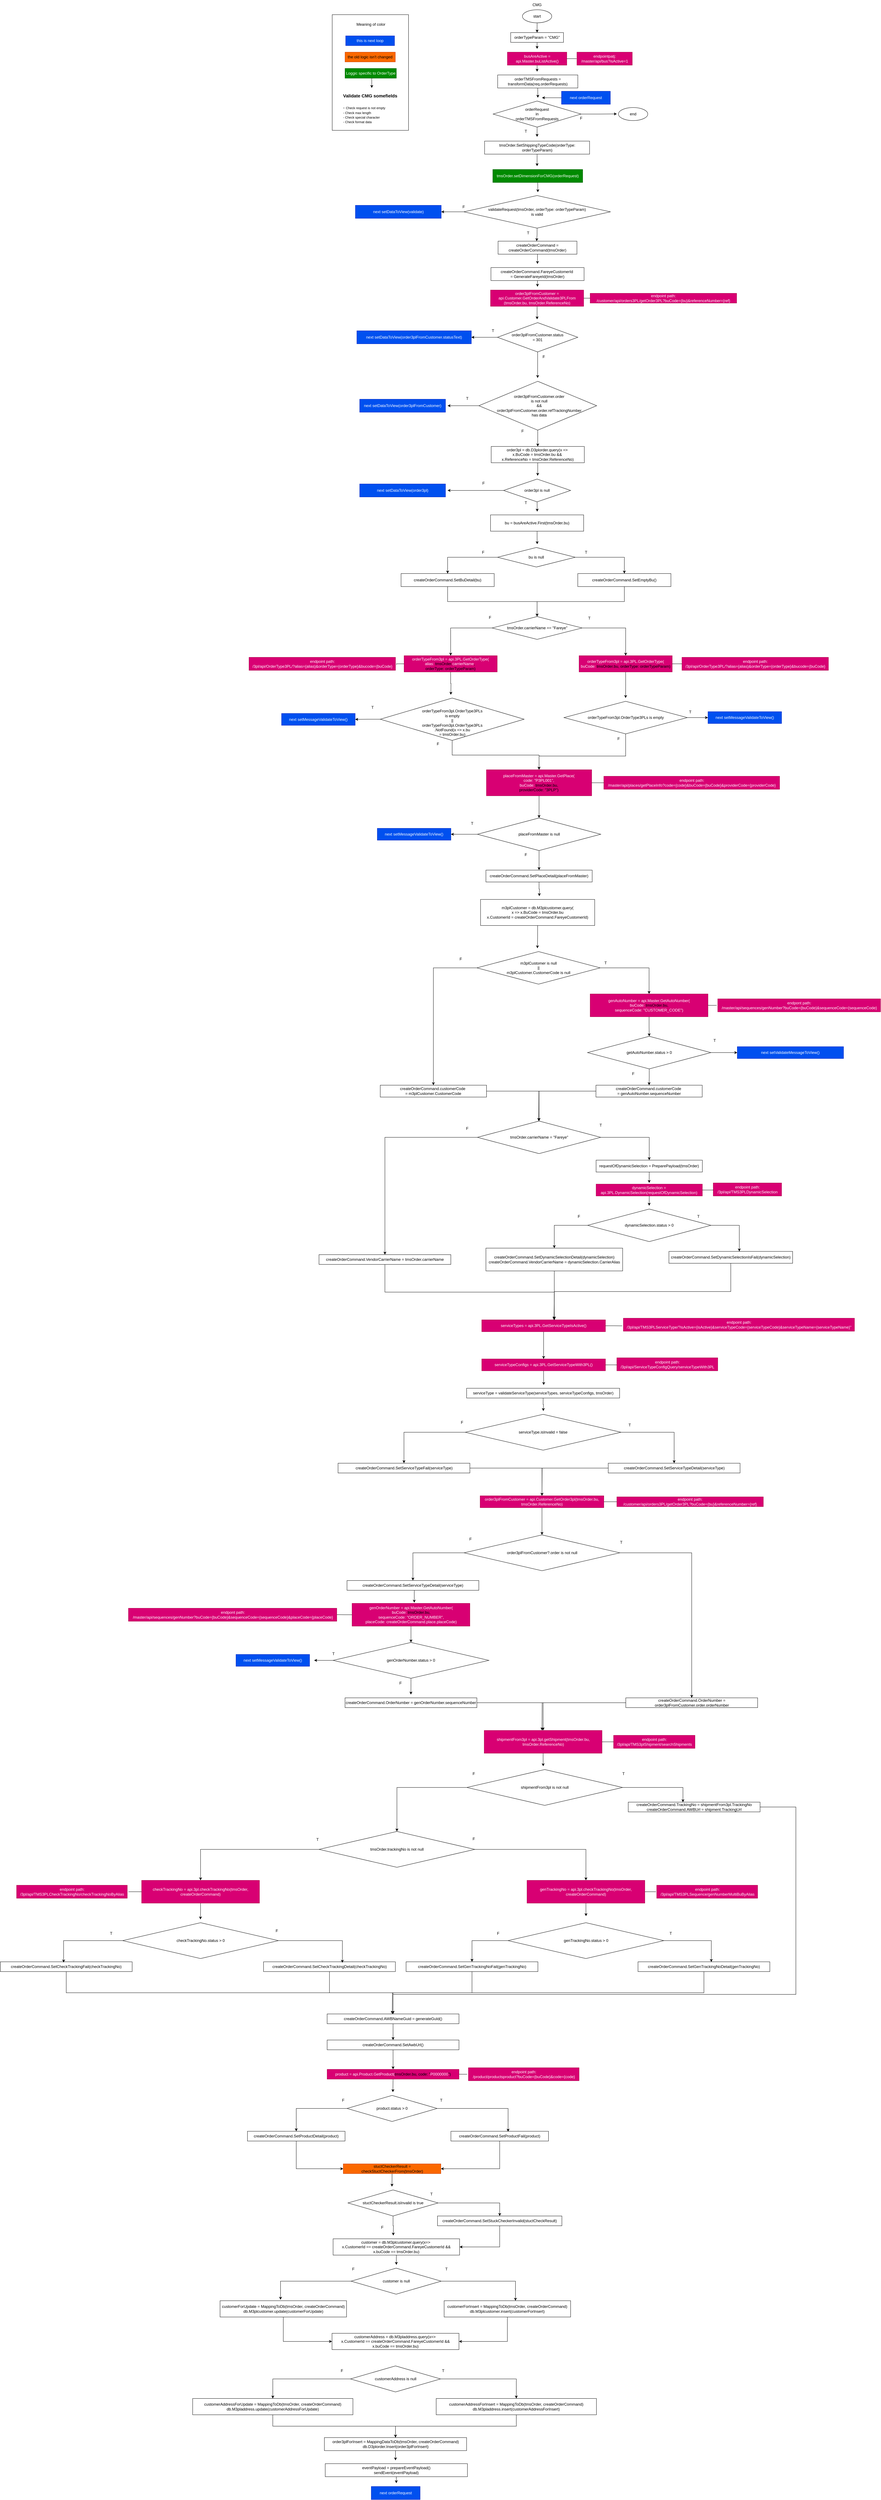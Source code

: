 <mxfile version="26.0.9">
  <diagram name="Page-1" id="5LFkIaHSJ2khgg94fpgx">
    <mxGraphModel dx="6900" dy="3307" grid="1" gridSize="10" guides="1" tooltips="1" connect="1" arrows="1" fold="1" page="1" pageScale="1" pageWidth="850" pageHeight="1100" math="0" shadow="0">
      <root>
        <mxCell id="0" />
        <mxCell id="1" parent="0" />
        <mxCell id="Vpgx6mXPmqAcxmZILDP9-2" value="" style="rounded=0;whiteSpace=wrap;html=1;fillColor=none;" vertex="1" parent="1">
          <mxGeometry x="-194.45" y="55" width="234.45" height="355" as="geometry" />
        </mxCell>
        <mxCell id="gkNS_IapdHRCTGmgCiwo-108" style="edgeStyle=orthogonalEdgeStyle;rounded=0;orthogonalLoop=1;jettySize=auto;html=1;exitX=0.5;exitY=1;exitDx=0;exitDy=0;entryX=0.5;entryY=0;entryDx=0;entryDy=0;" parent="1" source="LL-gX-i_un-LDWt7gdUC-2" target="LL-gX-i_un-LDWt7gdUC-88" edge="1">
          <mxGeometry relative="1" as="geometry" />
        </mxCell>
        <mxCell id="LL-gX-i_un-LDWt7gdUC-2" value="start" style="ellipse;whiteSpace=wrap;html=1;" parent="1" vertex="1">
          <mxGeometry x="390" y="40" width="90" height="40" as="geometry" />
        </mxCell>
        <mxCell id="gkNS_IapdHRCTGmgCiwo-110" style="edgeStyle=orthogonalEdgeStyle;rounded=0;orthogonalLoop=1;jettySize=auto;html=1;exitX=0.5;exitY=1;exitDx=0;exitDy=0;" parent="1" source="LL-gX-i_un-LDWt7gdUC-3" edge="1">
          <mxGeometry relative="1" as="geometry">
            <mxPoint x="435" y="230" as="targetPoint" />
          </mxGeometry>
        </mxCell>
        <mxCell id="LL-gX-i_un-LDWt7gdUC-3" value="busAreActive = api.Master.buListActive()" style="rounded=0;whiteSpace=wrap;html=1;fillColor=#d80073;fontColor=#ffffff;strokeColor=#A50040;" parent="1" vertex="1">
          <mxGeometry x="343.75" y="170" width="182.5" height="40" as="geometry" />
        </mxCell>
        <mxCell id="gkNS_IapdHRCTGmgCiwo-67" style="edgeStyle=orthogonalEdgeStyle;rounded=0;orthogonalLoop=1;jettySize=auto;html=1;exitX=0.5;exitY=1;exitDx=0;exitDy=0;" parent="1" source="LL-gX-i_un-LDWt7gdUC-4" edge="1">
          <mxGeometry relative="1" as="geometry">
            <mxPoint x="434.941" y="430" as="targetPoint" />
          </mxGeometry>
        </mxCell>
        <mxCell id="gkNS_IapdHRCTGmgCiwo-104" style="edgeStyle=orthogonalEdgeStyle;rounded=0;orthogonalLoop=1;jettySize=auto;html=1;exitX=1;exitY=0.5;exitDx=0;exitDy=0;" parent="1" source="LL-gX-i_un-LDWt7gdUC-4" edge="1">
          <mxGeometry relative="1" as="geometry">
            <mxPoint x="680" y="359.571" as="targetPoint" />
          </mxGeometry>
        </mxCell>
        <mxCell id="LL-gX-i_un-LDWt7gdUC-4" value="orderRequest&lt;div&gt;in&lt;/div&gt;&lt;div&gt;orderTMSFromRequests&lt;br&gt;&lt;/div&gt;" style="rhombus;whiteSpace=wrap;html=1;" parent="1" vertex="1">
          <mxGeometry x="300.01" y="320" width="270" height="80" as="geometry" />
        </mxCell>
        <mxCell id="gkNS_IapdHRCTGmgCiwo-65" style="edgeStyle=orthogonalEdgeStyle;rounded=0;orthogonalLoop=1;jettySize=auto;html=1;exitX=0.5;exitY=1;exitDx=0;exitDy=0;" parent="1" source="LL-gX-i_un-LDWt7gdUC-7" edge="1">
          <mxGeometry relative="1" as="geometry">
            <mxPoint x="434.941" y="520" as="targetPoint" />
          </mxGeometry>
        </mxCell>
        <mxCell id="LL-gX-i_un-LDWt7gdUC-7" value="tmsOrder.SetShippingTypeCode(orderType: orderTypeParam)" style="rounded=0;whiteSpace=wrap;html=1;fillColor=none;" parent="1" vertex="1">
          <mxGeometry x="273.72" y="443" width="322.5" height="40" as="geometry" />
        </mxCell>
        <mxCell id="LL-gX-i_un-LDWt7gdUC-8" value="CMG" style="text;html=1;align=center;verticalAlign=middle;whiteSpace=wrap;rounded=0;" parent="1" vertex="1">
          <mxGeometry x="405" y="10" width="60" height="30" as="geometry" />
        </mxCell>
        <mxCell id="gkNS_IapdHRCTGmgCiwo-66" style="edgeStyle=orthogonalEdgeStyle;rounded=0;orthogonalLoop=1;jettySize=auto;html=1;exitX=0.5;exitY=1;exitDx=0;exitDy=0;" parent="1" source="LL-gX-i_un-LDWt7gdUC-10" edge="1">
          <mxGeometry relative="1" as="geometry">
            <mxPoint x="437.294" y="600" as="targetPoint" />
          </mxGeometry>
        </mxCell>
        <mxCell id="LL-gX-i_un-LDWt7gdUC-10" value="tmsOrder.setDimensionForCMG(orderRequest)" style="rounded=0;whiteSpace=wrap;html=1;fillColor=#008a00;fontColor=#ffffff;strokeColor=#005700;" parent="1" vertex="1">
          <mxGeometry x="298.95" y="530" width="276.12" height="40" as="geometry" />
        </mxCell>
        <mxCell id="gkNS_IapdHRCTGmgCiwo-97" style="edgeStyle=orthogonalEdgeStyle;rounded=0;orthogonalLoop=1;jettySize=auto;html=1;exitX=0.5;exitY=1;exitDx=0;exitDy=0;" parent="1" source="LL-gX-i_un-LDWt7gdUC-11" edge="1">
          <mxGeometry relative="1" as="geometry">
            <mxPoint x="437.333" y="310" as="targetPoint" />
          </mxGeometry>
        </mxCell>
        <mxCell id="LL-gX-i_un-LDWt7gdUC-11" value="orderTMSFromRequests = transformData(req.orderRequests)" style="rounded=0;whiteSpace=wrap;html=1;" parent="1" vertex="1">
          <mxGeometry x="313.88" y="240" width="246.25" height="40" as="geometry" />
        </mxCell>
        <mxCell id="gkNS_IapdHRCTGmgCiwo-69" style="edgeStyle=orthogonalEdgeStyle;rounded=0;orthogonalLoop=1;jettySize=auto;html=1;exitX=0.5;exitY=1;exitDx=0;exitDy=0;" parent="1" source="LL-gX-i_un-LDWt7gdUC-12" edge="1">
          <mxGeometry relative="1" as="geometry">
            <mxPoint x="436.118" y="820.0" as="targetPoint" />
          </mxGeometry>
        </mxCell>
        <mxCell id="LL-gX-i_un-LDWt7gdUC-12" value="createOrderCommand = createOrderCommand(tmsOrder)" style="rounded=0;whiteSpace=wrap;html=1;" parent="1" vertex="1">
          <mxGeometry x="315.13" y="750" width="242.25" height="40" as="geometry" />
        </mxCell>
        <mxCell id="gkNS_IapdHRCTGmgCiwo-70" style="edgeStyle=orthogonalEdgeStyle;rounded=0;orthogonalLoop=1;jettySize=auto;html=1;exitX=0.5;exitY=1;exitDx=0;exitDy=0;" parent="1" source="LL-gX-i_un-LDWt7gdUC-13" edge="1">
          <mxGeometry relative="1" as="geometry">
            <mxPoint x="436.118" y="890.0" as="targetPoint" />
          </mxGeometry>
        </mxCell>
        <mxCell id="LL-gX-i_un-LDWt7gdUC-13" value="createOrderCommand.FareyeCustomerId&amp;nbsp;&lt;div&gt;= GenerateFareyeId(tmsOrder)&lt;/div&gt;" style="rounded=0;whiteSpace=wrap;html=1;" parent="1" vertex="1">
          <mxGeometry x="293.2" y="831" width="286.11" height="40" as="geometry" />
        </mxCell>
        <mxCell id="LL-gX-i_un-LDWt7gdUC-14" value="&lt;h1 style=&quot;margin-top: 0px;&quot;&gt;&lt;font style=&quot;font-size: 14px;&quot;&gt;Validate CMG somefields&lt;br&gt;&lt;/font&gt;&lt;/h1&gt;&lt;div&gt;&lt;font style=&quot;font-size: 14px;&quot;&gt;- &lt;/font&gt;&lt;font size=&quot;1&quot; style=&quot;&quot;&gt;Check request is not empty&lt;/font&gt;&lt;/div&gt;&lt;div&gt;&lt;font size=&quot;1&quot;&gt;- Check max length&lt;/font&gt;&lt;/div&gt;&lt;div&gt;&lt;font size=&quot;1&quot;&gt;- Check special character&lt;/font&gt;&lt;/div&gt;&lt;div&gt;&lt;font size=&quot;1&quot;&gt;- Check format data&lt;/font&gt;&lt;/div&gt;" style="text;html=1;whiteSpace=wrap;overflow=hidden;rounded=0;" parent="1" vertex="1">
          <mxGeometry x="-162.92" y="280" width="180" height="120" as="geometry" />
        </mxCell>
        <mxCell id="LL-gX-i_un-LDWt7gdUC-34" style="edgeStyle=orthogonalEdgeStyle;rounded=0;orthogonalLoop=1;jettySize=auto;html=1;" parent="1" source="LL-gX-i_un-LDWt7gdUC-16" edge="1">
          <mxGeometry relative="1" as="geometry">
            <mxPoint x="434.985" y="990" as="targetPoint" />
          </mxGeometry>
        </mxCell>
        <mxCell id="gkNS_IapdHRCTGmgCiwo-75" style="edgeStyle=orthogonalEdgeStyle;rounded=0;orthogonalLoop=1;jettySize=auto;html=1;exitX=1;exitY=0.5;exitDx=0;exitDy=0;entryX=0;entryY=0.5;entryDx=0;entryDy=0;endArrow=none;startFill=0;" parent="1" source="LL-gX-i_un-LDWt7gdUC-16" target="LL-gX-i_un-LDWt7gdUC-53" edge="1">
          <mxGeometry relative="1" as="geometry" />
        </mxCell>
        <mxCell id="LL-gX-i_un-LDWt7gdUC-16" value="order3plFromCustomer = api.Customer.GetOrderAndValidate3PLFrom&lt;div&gt;(tmsOrder.bu, tmsOrder.ReferenceNo)&lt;/div&gt;" style="rounded=0;whiteSpace=wrap;html=1;fillColor=#d80073;fontColor=#ffffff;strokeColor=#A50040;" parent="1" vertex="1">
          <mxGeometry x="291.93" y="900" width="286.11" height="50" as="geometry" />
        </mxCell>
        <mxCell id="LL-gX-i_un-LDWt7gdUC-33" style="edgeStyle=orthogonalEdgeStyle;rounded=0;orthogonalLoop=1;jettySize=auto;html=1;" parent="1" source="LL-gX-i_un-LDWt7gdUC-17" edge="1">
          <mxGeometry relative="1" as="geometry">
            <mxPoint x="433.63" y="750" as="targetPoint" />
          </mxGeometry>
        </mxCell>
        <mxCell id="gkNS_IapdHRCTGmgCiwo-73" style="edgeStyle=orthogonalEdgeStyle;rounded=0;orthogonalLoop=1;jettySize=auto;html=1;exitX=0;exitY=0.5;exitDx=0;exitDy=0;entryX=1;entryY=0.5;entryDx=0;entryDy=0;" parent="1" source="LL-gX-i_un-LDWt7gdUC-17" target="gkNS_IapdHRCTGmgCiwo-72" edge="1">
          <mxGeometry relative="1" as="geometry" />
        </mxCell>
        <mxCell id="LL-gX-i_un-LDWt7gdUC-17" value="validateRequest(tmsOrder, orderType: orderTypeParam)&lt;div&gt;is valid&lt;/div&gt;" style="rhombus;whiteSpace=wrap;html=1;" parent="1" vertex="1">
          <mxGeometry x="209.92" y="610" width="450.12" height="100" as="geometry" />
        </mxCell>
        <mxCell id="LL-gX-i_un-LDWt7gdUC-18" value="T" style="text;html=1;align=center;verticalAlign=middle;resizable=0;points=[];autosize=1;strokeColor=none;fillColor=none;" parent="1" vertex="1">
          <mxGeometry x="392.38" y="710" width="30" height="30" as="geometry" />
        </mxCell>
        <mxCell id="LL-gX-i_un-LDWt7gdUC-19" value="T" style="text;html=1;align=center;verticalAlign=middle;resizable=0;points=[];autosize=1;strokeColor=none;fillColor=none;" parent="1" vertex="1">
          <mxGeometry x="385" y="398" width="30" height="30" as="geometry" />
        </mxCell>
        <mxCell id="LL-gX-i_un-LDWt7gdUC-37" style="edgeStyle=orthogonalEdgeStyle;rounded=0;orthogonalLoop=1;jettySize=auto;html=1;" parent="1" source="LL-gX-i_un-LDWt7gdUC-21" edge="1">
          <mxGeometry relative="1" as="geometry">
            <mxPoint x="436.63" y="1170" as="targetPoint" />
          </mxGeometry>
        </mxCell>
        <mxCell id="gkNS_IapdHRCTGmgCiwo-68" style="edgeStyle=orthogonalEdgeStyle;rounded=0;orthogonalLoop=1;jettySize=auto;html=1;exitX=0;exitY=0.5;exitDx=0;exitDy=0;" parent="1" source="LL-gX-i_un-LDWt7gdUC-21" target="LL-gX-i_un-LDWt7gdUC-29" edge="1">
          <mxGeometry relative="1" as="geometry" />
        </mxCell>
        <mxCell id="LL-gX-i_un-LDWt7gdUC-21" value="order3plFromCustomer.status&lt;div&gt;=&amp;nbsp;&lt;span style=&quot;background-color: transparent; color: light-dark(rgb(0, 0, 0), rgb(255, 255, 255));&quot;&gt;301&lt;/span&gt;&lt;/div&gt;" style="rhombus;whiteSpace=wrap;html=1;" parent="1" vertex="1">
          <mxGeometry x="313.26" y="1000" width="246.74" height="90" as="geometry" />
        </mxCell>
        <mxCell id="LL-gX-i_un-LDWt7gdUC-28" value="T" style="text;html=1;align=center;verticalAlign=middle;resizable=0;points=[];autosize=1;strokeColor=none;fillColor=none;" parent="1" vertex="1">
          <mxGeometry x="283.88" y="1010" width="30" height="30" as="geometry" />
        </mxCell>
        <mxCell id="LL-gX-i_un-LDWt7gdUC-29" value="next setDataToView(order3plFromCustomer.statusText)" style="rounded=0;whiteSpace=wrap;html=1;fillColor=#0050ef;fontColor=#ffffff;strokeColor=#001DBC;" parent="1" vertex="1">
          <mxGeometry x="-118.68" y="1025" width="351.67" height="40" as="geometry" />
        </mxCell>
        <mxCell id="LL-gX-i_un-LDWt7gdUC-31" value="&lt;span style=&quot;text-wrap: wrap;&quot;&gt;order3plFromCustomer.order&lt;/span&gt;&lt;div style=&quot;text-wrap: wrap;&quot;&gt;is not null&lt;/div&gt;&lt;div style=&quot;text-wrap: wrap;&quot;&gt;&amp;amp;&amp;amp;&lt;/div&gt;&lt;div style=&quot;text-wrap: wrap;&quot;&gt;&lt;span style=&quot;background-color: transparent; color: light-dark(rgb(0, 0, 0), rgb(255, 255, 255));&quot;&gt;order3plFromCustomer&lt;/span&gt;.order.refTrackingNumber has data&lt;/div&gt;" style="text;html=1;align=center;verticalAlign=middle;resizable=0;points=[];autosize=1;strokeColor=none;fillColor=none;" parent="1" vertex="1">
          <mxGeometry x="276.02" y="1220" width="330" height="70" as="geometry" />
        </mxCell>
        <mxCell id="LL-gX-i_un-LDWt7gdUC-40" style="edgeStyle=orthogonalEdgeStyle;rounded=0;orthogonalLoop=1;jettySize=auto;html=1;" parent="1" source="LL-gX-i_un-LDWt7gdUC-32" edge="1">
          <mxGeometry relative="1" as="geometry">
            <mxPoint x="160" y="1255" as="targetPoint" />
          </mxGeometry>
        </mxCell>
        <mxCell id="LL-gX-i_un-LDWt7gdUC-85" style="edgeStyle=orthogonalEdgeStyle;rounded=0;orthogonalLoop=1;jettySize=auto;html=1;exitX=0.5;exitY=1;exitDx=0;exitDy=0;entryX=0.5;entryY=0;entryDx=0;entryDy=0;" parent="1" source="LL-gX-i_un-LDWt7gdUC-32" target="LL-gX-i_un-LDWt7gdUC-43" edge="1">
          <mxGeometry relative="1" as="geometry" />
        </mxCell>
        <mxCell id="LL-gX-i_un-LDWt7gdUC-32" value="" style="rhombus;whiteSpace=wrap;html=1;fillColor=none;" parent="1" vertex="1">
          <mxGeometry x="256.02" y="1180" width="361.96" height="150" as="geometry" />
        </mxCell>
        <mxCell id="LL-gX-i_un-LDWt7gdUC-38" value="F" style="text;html=1;align=center;verticalAlign=middle;resizable=0;points=[];autosize=1;strokeColor=none;fillColor=none;" parent="1" vertex="1">
          <mxGeometry x="440" y="1090" width="30" height="30" as="geometry" />
        </mxCell>
        <mxCell id="LL-gX-i_un-LDWt7gdUC-39" value="T" style="text;html=1;align=center;verticalAlign=middle;resizable=0;points=[];autosize=1;strokeColor=none;fillColor=none;" parent="1" vertex="1">
          <mxGeometry x="205" y="1218" width="30" height="30" as="geometry" />
        </mxCell>
        <mxCell id="WpTLxcSnzzfyFKcX9dQU-38" style="edgeStyle=orthogonalEdgeStyle;rounded=0;orthogonalLoop=1;jettySize=auto;html=1;exitX=0.5;exitY=1;exitDx=0;exitDy=0;" parent="1" source="LL-gX-i_un-LDWt7gdUC-43" edge="1">
          <mxGeometry relative="1" as="geometry">
            <mxPoint x="436.667" y="1470" as="targetPoint" />
          </mxGeometry>
        </mxCell>
        <mxCell id="LL-gX-i_un-LDWt7gdUC-43" value="order3pl = db.D3plorder.query(x =&amp;gt;&amp;nbsp;&lt;br&gt;&lt;div&gt;&lt;span style=&quot;background-color: transparent; color: light-dark(rgb(0, 0, 0), rgb(255, 255, 255));&quot;&gt;x.BuCode = tmsOrder.bu &amp;amp;&amp;amp;&amp;nbsp;&lt;/span&gt;&lt;/div&gt;&lt;div&gt;&lt;span style=&quot;background-color: transparent; color: light-dark(rgb(0, 0, 0), rgb(255, 255, 255));&quot;&gt;x.ReferenceNo = tmsOrder.ReferenceNo&lt;/span&gt;)&lt;/div&gt;" style="rounded=0;whiteSpace=wrap;html=1;" parent="1" vertex="1">
          <mxGeometry x="293.95" y="1380" width="286.11" height="50" as="geometry" />
        </mxCell>
        <mxCell id="WpTLxcSnzzfyFKcX9dQU-35" style="edgeStyle=orthogonalEdgeStyle;rounded=0;orthogonalLoop=1;jettySize=auto;html=1;exitX=0;exitY=0.5;exitDx=0;exitDy=0;" parent="1" source="LL-gX-i_un-LDWt7gdUC-44" edge="1">
          <mxGeometry relative="1" as="geometry">
            <mxPoint x="160" y="1515" as="targetPoint" />
          </mxGeometry>
        </mxCell>
        <mxCell id="WpTLxcSnzzfyFKcX9dQU-39" style="edgeStyle=orthogonalEdgeStyle;rounded=0;orthogonalLoop=1;jettySize=auto;html=1;exitX=0.5;exitY=1;exitDx=0;exitDy=0;" parent="1" source="LL-gX-i_un-LDWt7gdUC-44" edge="1">
          <mxGeometry relative="1" as="geometry">
            <mxPoint x="435.333" y="1580" as="targetPoint" />
          </mxGeometry>
        </mxCell>
        <mxCell id="LL-gX-i_un-LDWt7gdUC-44" value="&lt;span style=&quot;text-wrap: nowrap;&quot;&gt;order3pl is null&lt;/span&gt;" style="rhombus;whiteSpace=wrap;html=1;fillColor=none;" parent="1" vertex="1">
          <mxGeometry x="331.98" y="1480" width="206" height="70" as="geometry" />
        </mxCell>
        <mxCell id="LL-gX-i_un-LDWt7gdUC-69" style="edgeStyle=orthogonalEdgeStyle;rounded=0;orthogonalLoop=1;jettySize=auto;html=1;exitX=0;exitY=0.5;exitDx=0;exitDy=0;entryX=0.5;entryY=0;entryDx=0;entryDy=0;" parent="1" source="LL-gX-i_un-LDWt7gdUC-46" target="LL-gX-i_un-LDWt7gdUC-50" edge="1">
          <mxGeometry relative="1" as="geometry" />
        </mxCell>
        <mxCell id="LL-gX-i_un-LDWt7gdUC-70" style="edgeStyle=orthogonalEdgeStyle;rounded=0;orthogonalLoop=1;jettySize=auto;html=1;exitX=1;exitY=0.5;exitDx=0;exitDy=0;entryX=0.5;entryY=0;entryDx=0;entryDy=0;" parent="1" source="LL-gX-i_un-LDWt7gdUC-46" target="LL-gX-i_un-LDWt7gdUC-49" edge="1">
          <mxGeometry relative="1" as="geometry" />
        </mxCell>
        <mxCell id="LL-gX-i_un-LDWt7gdUC-46" value="bu is null" style="rhombus;whiteSpace=wrap;html=1;fillColor=none;" parent="1" vertex="1">
          <mxGeometry x="313.26" y="1690" width="239.03" height="60" as="geometry" />
        </mxCell>
        <mxCell id="WpTLxcSnzzfyFKcX9dQU-33" style="edgeStyle=orthogonalEdgeStyle;rounded=0;orthogonalLoop=1;jettySize=auto;html=1;exitX=0.5;exitY=1;exitDx=0;exitDy=0;" parent="1" source="LL-gX-i_un-LDWt7gdUC-48" edge="1">
          <mxGeometry relative="1" as="geometry">
            <mxPoint x="435.333" y="1680" as="targetPoint" />
          </mxGeometry>
        </mxCell>
        <mxCell id="LL-gX-i_un-LDWt7gdUC-48" value="bu = busAreActive.First(tmsOrder.bu)" style="rounded=0;whiteSpace=wrap;html=1;" parent="1" vertex="1">
          <mxGeometry x="291.92" y="1590" width="286.11" height="50" as="geometry" />
        </mxCell>
        <mxCell id="LL-gX-i_un-LDWt7gdUC-91" style="edgeStyle=orthogonalEdgeStyle;rounded=0;orthogonalLoop=1;jettySize=auto;html=1;exitX=0.5;exitY=1;exitDx=0;exitDy=0;" parent="1" source="LL-gX-i_un-LDWt7gdUC-49" target="LL-gX-i_un-LDWt7gdUC-59" edge="1">
          <mxGeometry relative="1" as="geometry" />
        </mxCell>
        <mxCell id="LL-gX-i_un-LDWt7gdUC-49" value="createOrderCommand.SetEmptyBu()" style="rounded=0;whiteSpace=wrap;html=1;" parent="1" vertex="1">
          <mxGeometry x="560" y="1770" width="286.11" height="40" as="geometry" />
        </mxCell>
        <mxCell id="LL-gX-i_un-LDWt7gdUC-90" style="edgeStyle=orthogonalEdgeStyle;rounded=0;orthogonalLoop=1;jettySize=auto;html=1;exitX=0.5;exitY=1;exitDx=0;exitDy=0;entryX=0.5;entryY=0;entryDx=0;entryDy=0;" parent="1" source="LL-gX-i_un-LDWt7gdUC-50" target="LL-gX-i_un-LDWt7gdUC-59" edge="1">
          <mxGeometry relative="1" as="geometry" />
        </mxCell>
        <mxCell id="LL-gX-i_un-LDWt7gdUC-50" value="createOrderCommand.SetBuDetail(bu)" style="rounded=0;whiteSpace=wrap;html=1;" parent="1" vertex="1">
          <mxGeometry x="17.08" y="1770" width="286.11" height="40" as="geometry" />
        </mxCell>
        <mxCell id="LL-gX-i_un-LDWt7gdUC-51" value="T" style="text;html=1;align=center;verticalAlign=middle;resizable=0;points=[];autosize=1;strokeColor=none;fillColor=none;" parent="1" vertex="1">
          <mxGeometry x="570.01" y="1690" width="30" height="30" as="geometry" />
        </mxCell>
        <mxCell id="LL-gX-i_un-LDWt7gdUC-52" value="F" style="text;html=1;align=center;verticalAlign=middle;resizable=0;points=[];autosize=1;strokeColor=none;fillColor=none;" parent="1" vertex="1">
          <mxGeometry x="253.88" y="1690" width="30" height="30" as="geometry" />
        </mxCell>
        <mxCell id="LL-gX-i_un-LDWt7gdUC-53" value="endpoint path:&lt;div&gt;/customer/api/orders3PL/getOrder3PL?buCode={bu}&amp;amp;referenceNumber={ref}&lt;/div&gt;" style="text;html=1;align=center;verticalAlign=middle;whiteSpace=wrap;rounded=0;fillColor=#d80073;fontColor=#ffffff;strokeColor=#A50040;" parent="1" vertex="1">
          <mxGeometry x="598.03" y="910" width="450" height="30" as="geometry" />
        </mxCell>
        <mxCell id="LL-gX-i_un-LDWt7gdUC-54" value="next setDataToView(order3plFromCustomer)" style="rounded=0;whiteSpace=wrap;html=1;fillColor=#0050ef;fontColor=#ffffff;strokeColor=#001DBC;" parent="1" vertex="1">
          <mxGeometry x="-110.0" y="1235" width="263.61" height="40" as="geometry" />
        </mxCell>
        <mxCell id="LL-gX-i_un-LDWt7gdUC-78" style="edgeStyle=orthogonalEdgeStyle;rounded=0;orthogonalLoop=1;jettySize=auto;html=1;exitX=0.5;exitY=1;exitDx=0;exitDy=0;" parent="1" source="LL-gX-i_un-LDWt7gdUC-57" edge="1">
          <mxGeometry relative="1" as="geometry">
            <mxPoint x="706.923" y="2152" as="targetPoint" />
          </mxGeometry>
        </mxCell>
        <mxCell id="LL-gX-i_un-LDWt7gdUC-57" value="orderTypeFrom3pl = api.3PL.GetOrderType(&lt;div&gt;buCode:&amp;nbsp;&lt;span style=&quot;background-color: transparent; color: light-dark(rgb(0, 0, 0), rgb(255, 255, 255));&quot;&gt;tmsOrder.bu, orderType: orderTypeParam&lt;/span&gt;&lt;span style=&quot;background-color: transparent; color: light-dark(rgb(0, 0, 0), rgb(255, 255, 255));&quot;&gt;)&lt;/span&gt;&lt;/div&gt;" style="rounded=0;whiteSpace=wrap;html=1;fillColor=#d80073;fontColor=#ffffff;strokeColor=#A50040;" parent="1" vertex="1">
          <mxGeometry x="564" y="2022" width="286.11" height="50" as="geometry" />
        </mxCell>
        <mxCell id="LL-gX-i_un-LDWt7gdUC-81" style="edgeStyle=orthogonalEdgeStyle;rounded=0;orthogonalLoop=1;jettySize=auto;html=1;exitX=0;exitY=0.5;exitDx=0;exitDy=0;entryX=0.5;entryY=0;entryDx=0;entryDy=0;" parent="1" source="LL-gX-i_un-LDWt7gdUC-59" target="LL-gX-i_un-LDWt7gdUC-60" edge="1">
          <mxGeometry relative="1" as="geometry" />
        </mxCell>
        <mxCell id="LL-gX-i_un-LDWt7gdUC-82" style="edgeStyle=orthogonalEdgeStyle;rounded=0;orthogonalLoop=1;jettySize=auto;html=1;exitX=1;exitY=0.5;exitDx=0;exitDy=0;entryX=0.5;entryY=0;entryDx=0;entryDy=0;" parent="1" source="LL-gX-i_un-LDWt7gdUC-59" target="LL-gX-i_un-LDWt7gdUC-57" edge="1">
          <mxGeometry relative="1" as="geometry" />
        </mxCell>
        <mxCell id="LL-gX-i_un-LDWt7gdUC-59" value="tmsOrder.carrierName == &quot;Fareye&quot;" style="rhombus;whiteSpace=wrap;html=1;fillColor=none;" parent="1" vertex="1">
          <mxGeometry x="296.61" y="1902" width="276.74" height="70" as="geometry" />
        </mxCell>
        <mxCell id="LL-gX-i_un-LDWt7gdUC-79" style="edgeStyle=orthogonalEdgeStyle;rounded=0;orthogonalLoop=1;jettySize=auto;html=1;exitX=0.5;exitY=1;exitDx=0;exitDy=0;" parent="1" source="LL-gX-i_un-LDWt7gdUC-60" edge="1">
          <mxGeometry relative="1" as="geometry">
            <mxPoint x="170" y="2142" as="targetPoint" />
          </mxGeometry>
        </mxCell>
        <mxCell id="LL-gX-i_un-LDWt7gdUC-60" value="orderTypeFrom3pl = api.3PL.GetOrderType(&lt;div&gt;alias:&amp;nbsp;&lt;span style=&quot;background-color: transparent; color: light-dark(rgb(0, 0, 0), rgb(255, 255, 255));&quot;&gt;tmsOrder.&lt;/span&gt;&lt;span style=&quot;background-color: transparent;&quot;&gt;carrierName&lt;/span&gt;&lt;span style=&quot;background-color: transparent; color: light-dark(rgb(0, 0, 0), rgb(255, 255, 255));&quot;&gt;,&amp;nbsp;&lt;/span&gt;&lt;/div&gt;&lt;div&gt;&lt;span style=&quot;background-color: transparent; color: light-dark(rgb(0, 0, 0), rgb(255, 255, 255));&quot;&gt;orderType: orderTypeParam&lt;/span&gt;&lt;span style=&quot;background-color: transparent; color: light-dark(rgb(0, 0, 0), rgb(255, 255, 255));&quot;&gt;)&lt;/span&gt;&lt;/div&gt;" style="rounded=0;whiteSpace=wrap;html=1;fillColor=#d80073;fontColor=#ffffff;strokeColor=#A50040;" parent="1" vertex="1">
          <mxGeometry x="26.39" y="2022" width="286.11" height="50" as="geometry" />
        </mxCell>
        <mxCell id="LL-gX-i_un-LDWt7gdUC-61" value="T" style="text;html=1;align=center;verticalAlign=middle;resizable=0;points=[];autosize=1;strokeColor=none;fillColor=none;" parent="1" vertex="1">
          <mxGeometry x="580.06" y="1892" width="30" height="30" as="geometry" />
        </mxCell>
        <mxCell id="LL-gX-i_un-LDWt7gdUC-62" value="&lt;div&gt;endpoint path:&lt;/div&gt;/3pl/api/OrderType3PL/?alias={alias}&amp;amp;orderType={orderType}&amp;amp;bucode={buCode}" style="text;html=1;align=center;verticalAlign=middle;resizable=0;points=[];autosize=1;strokeColor=#A50040;fillColor=#d80073;fontColor=#ffffff;" parent="1" vertex="1">
          <mxGeometry x="880" y="2027" width="450" height="40" as="geometry" />
        </mxCell>
        <mxCell id="LL-gX-i_un-LDWt7gdUC-64" value="T" style="text;html=1;align=center;verticalAlign=middle;resizable=0;points=[];autosize=1;strokeColor=none;fillColor=none;" parent="1" vertex="1">
          <mxGeometry x="-85.9" y="2165.5" width="30" height="30" as="geometry" />
        </mxCell>
        <mxCell id="LL-gX-i_un-LDWt7gdUC-77" style="edgeStyle=orthogonalEdgeStyle;rounded=0;orthogonalLoop=1;jettySize=auto;html=1;exitX=1;exitY=0.5;exitDx=0;exitDy=0;entryX=0;entryY=0.5;entryDx=0;entryDy=0;" parent="1" source="LL-gX-i_un-LDWt7gdUC-65" target="LL-gX-i_un-LDWt7gdUC-75" edge="1">
          <mxGeometry relative="1" as="geometry" />
        </mxCell>
        <mxCell id="LL-gX-i_un-LDWt7gdUC-98" style="edgeStyle=orthogonalEdgeStyle;rounded=0;orthogonalLoop=1;jettySize=auto;html=1;" parent="1" source="LL-gX-i_un-LDWt7gdUC-65" target="LL-gX-i_un-LDWt7gdUC-86" edge="1">
          <mxGeometry relative="1" as="geometry">
            <Array as="points">
              <mxPoint x="707" y="2330" />
              <mxPoint x="441" y="2330" />
            </Array>
          </mxGeometry>
        </mxCell>
        <mxCell id="LL-gX-i_un-LDWt7gdUC-65" value="orderTypeFrom3pl.OrderType3PLs is empty" style="rhombus;whiteSpace=wrap;html=1;fillColor=none;" parent="1" vertex="1">
          <mxGeometry x="517.59" y="2162" width="378.93" height="100" as="geometry" />
        </mxCell>
        <mxCell id="LL-gX-i_un-LDWt7gdUC-66" value="&lt;span style=&quot;text-wrap: wrap;&quot;&gt;orderTypeFrom3pl.OrderType3PLs is empty&lt;/span&gt;&lt;div style=&quot;text-wrap: wrap;&quot;&gt;||&lt;/div&gt;&lt;div style=&quot;text-wrap: wrap;&quot;&gt;orderTypeFrom3pl.OrderType3PLs&lt;/div&gt;&lt;div style=&quot;text-wrap: wrap;&quot;&gt;.NotFound(x =&amp;gt; x.bu =&amp;nbsp;&lt;span style=&quot;background-color: transparent; color: light-dark(rgb(0, 0, 0), rgb(255, 255, 255));&quot;&gt;tmsOrder.bu&lt;/span&gt;&lt;span style=&quot;background-color: transparent; color: light-dark(rgb(0, 0, 0), rgb(255, 255, 255));&quot;&gt;)&lt;/span&gt;&lt;/div&gt;" style="text;html=1;align=center;verticalAlign=middle;resizable=0;points=[];autosize=1;strokeColor=none;fillColor=none;" parent="1" vertex="1">
          <mxGeometry x="44.1" y="2192.5" width="260" height="70" as="geometry" />
        </mxCell>
        <mxCell id="LL-gX-i_un-LDWt7gdUC-76" style="edgeStyle=orthogonalEdgeStyle;rounded=0;orthogonalLoop=1;jettySize=auto;html=1;exitX=0;exitY=0.5;exitDx=0;exitDy=0;entryX=1;entryY=0.5;entryDx=0;entryDy=0;" parent="1" source="LL-gX-i_un-LDWt7gdUC-67" target="LL-gX-i_un-LDWt7gdUC-68" edge="1">
          <mxGeometry relative="1" as="geometry" />
        </mxCell>
        <mxCell id="LL-gX-i_un-LDWt7gdUC-97" style="edgeStyle=orthogonalEdgeStyle;rounded=0;orthogonalLoop=1;jettySize=auto;html=1;" parent="1" source="LL-gX-i_un-LDWt7gdUC-67" target="LL-gX-i_un-LDWt7gdUC-86" edge="1">
          <mxGeometry relative="1" as="geometry" />
        </mxCell>
        <mxCell id="LL-gX-i_un-LDWt7gdUC-67" value="" style="rhombus;whiteSpace=wrap;html=1;fillColor=none;" parent="1" vertex="1">
          <mxGeometry x="-46.81" y="2152" width="441.81" height="130" as="geometry" />
        </mxCell>
        <mxCell id="LL-gX-i_un-LDWt7gdUC-68" value="next setMessageValidateToView()" style="rounded=0;whiteSpace=wrap;html=1;fillColor=#0050ef;fontColor=#ffffff;strokeColor=#001DBC;" parent="1" vertex="1">
          <mxGeometry x="-350" y="2199.25" width="226.11" height="36.5" as="geometry" />
        </mxCell>
        <mxCell id="LL-gX-i_un-LDWt7gdUC-75" value="next setMessageValidateToView()" style="rounded=0;whiteSpace=wrap;html=1;fillColor=#0050ef;fontColor=#ffffff;strokeColor=#001DBC;" parent="1" vertex="1">
          <mxGeometry x="960.0" y="2193.75" width="226.11" height="36.5" as="geometry" />
        </mxCell>
        <mxCell id="LL-gX-i_un-LDWt7gdUC-80" value="F" style="text;html=1;align=center;verticalAlign=middle;resizable=0;points=[];autosize=1;strokeColor=none;fillColor=none;" parent="1" vertex="1">
          <mxGeometry x="275" y="1890" width="30" height="30" as="geometry" />
        </mxCell>
        <mxCell id="LL-gX-i_un-LDWt7gdUC-83" value="T" style="text;html=1;align=center;verticalAlign=middle;resizable=0;points=[];autosize=1;strokeColor=none;fillColor=none;" parent="1" vertex="1">
          <mxGeometry x="890" y="2180" width="30" height="30" as="geometry" />
        </mxCell>
        <mxCell id="LL-gX-i_un-LDWt7gdUC-84" value="F" style="text;html=1;align=center;verticalAlign=middle;resizable=0;points=[];autosize=1;strokeColor=none;fillColor=none;" parent="1" vertex="1">
          <mxGeometry x="375" y="1318" width="30" height="30" as="geometry" />
        </mxCell>
        <mxCell id="LL-gX-i_un-LDWt7gdUC-93" style="edgeStyle=orthogonalEdgeStyle;rounded=0;orthogonalLoop=1;jettySize=auto;html=1;exitX=0.5;exitY=1;exitDx=0;exitDy=0;entryX=0.5;entryY=0;entryDx=0;entryDy=0;" parent="1" source="LL-gX-i_un-LDWt7gdUC-86" target="LL-gX-i_un-LDWt7gdUC-92" edge="1">
          <mxGeometry relative="1" as="geometry" />
        </mxCell>
        <mxCell id="LL-gX-i_un-LDWt7gdUC-86" value="placeFromMaster = api.Master.GetPlace(&lt;div&gt;code: &quot;P3PL001&quot;,&lt;/div&gt;&lt;div&gt;buCode:&amp;nbsp;&lt;span style=&quot;background-color: transparent; color: light-dark(rgb(0, 0, 0), rgb(255, 255, 255));&quot;&gt;tmsOrder.bu,&lt;/span&gt;&lt;/div&gt;&lt;div&gt;&lt;span style=&quot;background-color: transparent; color: light-dark(rgb(0, 0, 0), rgb(255, 255, 255));&quot;&gt;providerCode: &quot;3PLP&quot;)&lt;/span&gt;&lt;/div&gt;" style="rounded=0;whiteSpace=wrap;html=1;fillColor=#d80073;fontColor=#ffffff;strokeColor=#A50040;" parent="1" vertex="1">
          <mxGeometry x="279.32" y="2372" width="323.39" height="80" as="geometry" />
        </mxCell>
        <mxCell id="LL-gX-i_un-LDWt7gdUC-87" value="endpoint path:&lt;div&gt;/master/api/places/getPlaceInfo?code={code}&amp;amp;buCode={buCode}&amp;amp;providerCode={providerCode}&lt;/div&gt;" style="text;html=1;align=center;verticalAlign=middle;resizable=0;points=[];autosize=1;strokeColor=#A50040;fillColor=#d80073;fontColor=#ffffff;" parent="1" vertex="1">
          <mxGeometry x="640" y="2392" width="540" height="40" as="geometry" />
        </mxCell>
        <mxCell id="gkNS_IapdHRCTGmgCiwo-109" style="edgeStyle=orthogonalEdgeStyle;rounded=0;orthogonalLoop=1;jettySize=auto;html=1;exitX=0.5;exitY=1;exitDx=0;exitDy=0;" parent="1" source="LL-gX-i_un-LDWt7gdUC-88" edge="1">
          <mxGeometry relative="1" as="geometry">
            <mxPoint x="435" y="160" as="targetPoint" />
          </mxGeometry>
        </mxCell>
        <mxCell id="LL-gX-i_un-LDWt7gdUC-88" value="orderTypeParam = &quot;CMG&quot;" style="rounded=0;whiteSpace=wrap;html=1;" parent="1" vertex="1">
          <mxGeometry x="353.85" y="110" width="162.24" height="30" as="geometry" />
        </mxCell>
        <mxCell id="LL-gX-i_un-LDWt7gdUC-89" value="endpointpatj:&lt;div&gt;/master/api/bus?isActive=1&lt;/div&gt;" style="text;html=1;align=center;verticalAlign=middle;resizable=0;points=[];autosize=1;strokeColor=#A50040;fillColor=#d80073;fontColor=#ffffff;" parent="1" vertex="1">
          <mxGeometry x="557.38" y="170" width="170" height="40" as="geometry" />
        </mxCell>
        <mxCell id="LL-gX-i_un-LDWt7gdUC-96" style="edgeStyle=orthogonalEdgeStyle;rounded=0;orthogonalLoop=1;jettySize=auto;html=1;exitX=0;exitY=0.5;exitDx=0;exitDy=0;entryX=1;entryY=0.5;entryDx=0;entryDy=0;" parent="1" source="LL-gX-i_un-LDWt7gdUC-92" target="LL-gX-i_un-LDWt7gdUC-94" edge="1">
          <mxGeometry relative="1" as="geometry" />
        </mxCell>
        <mxCell id="LL-gX-i_un-LDWt7gdUC-117" style="edgeStyle=orthogonalEdgeStyle;rounded=0;orthogonalLoop=1;jettySize=auto;html=1;exitX=0.5;exitY=1;exitDx=0;exitDy=0;entryX=0.5;entryY=0;entryDx=0;entryDy=0;" parent="1" source="LL-gX-i_un-LDWt7gdUC-92" target="LL-gX-i_un-LDWt7gdUC-101" edge="1">
          <mxGeometry relative="1" as="geometry" />
        </mxCell>
        <mxCell id="LL-gX-i_un-LDWt7gdUC-92" value="placeFromMaster is null" style="rhombus;whiteSpace=wrap;html=1;fillColor=none;" parent="1" vertex="1">
          <mxGeometry x="251.55" y="2520" width="378.93" height="100" as="geometry" />
        </mxCell>
        <mxCell id="LL-gX-i_un-LDWt7gdUC-94" value="next setMessageValidateToView()" style="rounded=0;whiteSpace=wrap;html=1;fillColor=#0050ef;fontColor=#ffffff;strokeColor=#001DBC;" parent="1" vertex="1">
          <mxGeometry x="-55.9" y="2551.75" width="226.11" height="36.5" as="geometry" />
        </mxCell>
        <mxCell id="LL-gX-i_un-LDWt7gdUC-95" value="T" style="text;html=1;align=center;verticalAlign=middle;resizable=0;points=[];autosize=1;strokeColor=none;fillColor=none;" parent="1" vertex="1">
          <mxGeometry x="220" y="2521.75" width="30" height="30" as="geometry" />
        </mxCell>
        <mxCell id="LL-gX-i_un-LDWt7gdUC-99" value="F" style="text;html=1;align=center;verticalAlign=middle;resizable=0;points=[];autosize=1;strokeColor=none;fillColor=none;" parent="1" vertex="1">
          <mxGeometry x="670" y="2262" width="30" height="30" as="geometry" />
        </mxCell>
        <mxCell id="LL-gX-i_un-LDWt7gdUC-100" value="F" style="text;html=1;align=center;verticalAlign=middle;resizable=0;points=[];autosize=1;strokeColor=none;fillColor=none;" parent="1" vertex="1">
          <mxGeometry x="115" y="2278" width="30" height="30" as="geometry" />
        </mxCell>
        <mxCell id="LL-gX-i_un-LDWt7gdUC-120" style="edgeStyle=orthogonalEdgeStyle;rounded=0;orthogonalLoop=1;jettySize=auto;html=1;exitX=0.5;exitY=1;exitDx=0;exitDy=0;" parent="1" source="LL-gX-i_un-LDWt7gdUC-101" edge="1">
          <mxGeometry relative="1" as="geometry">
            <mxPoint x="441.714" y="2760" as="targetPoint" />
          </mxGeometry>
        </mxCell>
        <mxCell id="LL-gX-i_un-LDWt7gdUC-101" value="createOrderCommand.SetPlaceDetail(placeFromMaster)" style="rounded=0;whiteSpace=wrap;html=1;" parent="1" vertex="1">
          <mxGeometry x="277.81" y="2680" width="326.42" height="36.5" as="geometry" />
        </mxCell>
        <mxCell id="LL-gX-i_un-LDWt7gdUC-121" style="edgeStyle=orthogonalEdgeStyle;rounded=0;orthogonalLoop=1;jettySize=auto;html=1;exitX=0.5;exitY=1;exitDx=0;exitDy=0;" parent="1" source="LL-gX-i_un-LDWt7gdUC-102" edge="1">
          <mxGeometry relative="1" as="geometry">
            <mxPoint x="436" y="2920" as="targetPoint" />
          </mxGeometry>
        </mxCell>
        <mxCell id="LL-gX-i_un-LDWt7gdUC-102" value="m3plCustomer = db.M3plcustomer.query(&lt;div&gt;x =&amp;gt; x.BuCode =&amp;nbsp;&lt;span style=&quot;background-color: transparent; color: light-dark(rgb(0, 0, 0), rgb(255, 255, 255));&quot;&gt;tmsOrder.bu&lt;/span&gt;&lt;/div&gt;&lt;div&gt;x.CustomerId = createOrderCommand.FareyeCustomerId)&lt;/div&gt;" style="rounded=0;whiteSpace=wrap;html=1;" parent="1" vertex="1">
          <mxGeometry x="261.29" y="2770" width="350.68" height="80" as="geometry" />
        </mxCell>
        <mxCell id="LL-gX-i_un-LDWt7gdUC-112" style="edgeStyle=orthogonalEdgeStyle;rounded=0;orthogonalLoop=1;jettySize=auto;html=1;exitX=1;exitY=0.5;exitDx=0;exitDy=0;entryX=0.5;entryY=0;entryDx=0;entryDy=0;" parent="1" source="LL-gX-i_un-LDWt7gdUC-104" target="LL-gX-i_un-LDWt7gdUC-106" edge="1">
          <mxGeometry relative="1" as="geometry" />
        </mxCell>
        <mxCell id="LL-gX-i_un-LDWt7gdUC-124" style="edgeStyle=orthogonalEdgeStyle;rounded=0;orthogonalLoop=1;jettySize=auto;html=1;exitX=0;exitY=0.5;exitDx=0;exitDy=0;entryX=0.5;entryY=0;entryDx=0;entryDy=0;" parent="1" source="LL-gX-i_un-LDWt7gdUC-104" target="LL-gX-i_un-LDWt7gdUC-123" edge="1">
          <mxGeometry relative="1" as="geometry" />
        </mxCell>
        <mxCell id="LL-gX-i_un-LDWt7gdUC-104" value="m3plCustomer is null&lt;div&gt;||&lt;/div&gt;&lt;div&gt;m3plCustomer.CustomerCode is null&lt;/div&gt;" style="rhombus;whiteSpace=wrap;html=1;fillColor=none;" parent="1" vertex="1">
          <mxGeometry x="250.0" y="2930" width="378.93" height="100" as="geometry" />
        </mxCell>
        <mxCell id="LL-gX-i_un-LDWt7gdUC-105" value="T" style="text;html=1;align=center;verticalAlign=middle;resizable=0;points=[];autosize=1;strokeColor=none;fillColor=none;" parent="1" vertex="1">
          <mxGeometry x="630.48" y="2950" width="30" height="30" as="geometry" />
        </mxCell>
        <mxCell id="LL-gX-i_un-LDWt7gdUC-113" style="edgeStyle=orthogonalEdgeStyle;rounded=0;orthogonalLoop=1;jettySize=auto;html=1;exitX=0.5;exitY=1;exitDx=0;exitDy=0;entryX=0.5;entryY=0;entryDx=0;entryDy=0;" parent="1" source="LL-gX-i_un-LDWt7gdUC-106" target="LL-gX-i_un-LDWt7gdUC-107" edge="1">
          <mxGeometry relative="1" as="geometry" />
        </mxCell>
        <mxCell id="LL-gX-i_un-LDWt7gdUC-106" value="genAutoNumber = api.Master.GetAutoNumber(&lt;div&gt;buCode:&amp;nbsp;&lt;span style=&quot;background-color: transparent; color: light-dark(rgb(0, 0, 0), rgb(255, 255, 255));&quot;&gt;tmsOrder.bu&lt;/span&gt;&lt;span style=&quot;background-color: transparent; color: light-dark(rgb(0, 0, 0), rgb(255, 255, 255));&quot;&gt;,&lt;/span&gt;&lt;/div&gt;&lt;div&gt;sequenceCode: &quot;CUSTOMER_CODE&quot;)&lt;/div&gt;" style="rounded=0;whiteSpace=wrap;html=1;fillColor=#d80073;fontColor=#ffffff;strokeColor=#A50040;" parent="1" vertex="1">
          <mxGeometry x="598.03" y="3060" width="361.97" height="70" as="geometry" />
        </mxCell>
        <mxCell id="LL-gX-i_un-LDWt7gdUC-111" style="edgeStyle=orthogonalEdgeStyle;rounded=0;orthogonalLoop=1;jettySize=auto;html=1;exitX=1;exitY=0.5;exitDx=0;exitDy=0;entryX=0;entryY=0.5;entryDx=0;entryDy=0;" parent="1" source="LL-gX-i_un-LDWt7gdUC-107" target="LL-gX-i_un-LDWt7gdUC-109" edge="1">
          <mxGeometry relative="1" as="geometry" />
        </mxCell>
        <mxCell id="LL-gX-i_un-LDWt7gdUC-115" style="edgeStyle=orthogonalEdgeStyle;rounded=0;orthogonalLoop=1;jettySize=auto;html=1;exitX=0.5;exitY=1;exitDx=0;exitDy=0;entryX=0.5;entryY=0;entryDx=0;entryDy=0;" parent="1" source="LL-gX-i_un-LDWt7gdUC-107" target="LL-gX-i_un-LDWt7gdUC-114" edge="1">
          <mxGeometry relative="1" as="geometry" />
        </mxCell>
        <mxCell id="LL-gX-i_un-LDWt7gdUC-107" value="getAutoNumber.status &amp;gt; 0" style="rhombus;whiteSpace=wrap;html=1;fillColor=none;" parent="1" vertex="1">
          <mxGeometry x="590" y="3190" width="378.93" height="100" as="geometry" />
        </mxCell>
        <mxCell id="LL-gX-i_un-LDWt7gdUC-108" value="&lt;div&gt;endpont path:&lt;/div&gt;/master/api/sequences/genNumber?buCode={buCode}&amp;amp;sequenceCode={sequenceCode}" style="text;html=1;align=center;verticalAlign=middle;resizable=0;points=[];autosize=1;strokeColor=#A50040;fillColor=#d80073;fontColor=#ffffff;" parent="1" vertex="1">
          <mxGeometry x="990" y="3075" width="500" height="40" as="geometry" />
        </mxCell>
        <mxCell id="LL-gX-i_un-LDWt7gdUC-109" value="next setValidateMessageToView()" style="rounded=0;whiteSpace=wrap;html=1;fillColor=#0050ef;fontColor=#ffffff;strokeColor=#001DBC;" parent="1" vertex="1">
          <mxGeometry x="1050" y="3221.75" width="326.42" height="36.5" as="geometry" />
        </mxCell>
        <mxCell id="LL-gX-i_un-LDWt7gdUC-110" value="T" style="text;html=1;align=center;verticalAlign=middle;resizable=0;points=[];autosize=1;strokeColor=none;fillColor=none;" parent="1" vertex="1">
          <mxGeometry x="965" y="3188" width="30" height="30" as="geometry" />
        </mxCell>
        <mxCell id="WpTLxcSnzzfyFKcX9dQU-32" style="edgeStyle=orthogonalEdgeStyle;rounded=0;orthogonalLoop=1;jettySize=auto;html=1;exitX=0;exitY=0.5;exitDx=0;exitDy=0;" parent="1" source="LL-gX-i_un-LDWt7gdUC-114" edge="1">
          <mxGeometry relative="1" as="geometry">
            <mxPoint x="440" y="3450" as="targetPoint" />
          </mxGeometry>
        </mxCell>
        <mxCell id="LL-gX-i_un-LDWt7gdUC-114" value="createOrderCommand.customerCode&amp;nbsp;&lt;div&gt;=&amp;nbsp;genAutoNumber.sequenceNumber&lt;/div&gt;" style="rounded=0;whiteSpace=wrap;html=1;" parent="1" vertex="1">
          <mxGeometry x="615.8" y="3340" width="326.42" height="36.5" as="geometry" />
        </mxCell>
        <mxCell id="LL-gX-i_un-LDWt7gdUC-116" value="F" style="text;html=1;align=center;verticalAlign=middle;resizable=0;points=[];autosize=1;strokeColor=none;fillColor=none;" parent="1" vertex="1">
          <mxGeometry x="715" y="3290" width="30" height="30" as="geometry" />
        </mxCell>
        <mxCell id="LL-gX-i_un-LDWt7gdUC-118" value="F" style="text;html=1;align=center;verticalAlign=middle;resizable=0;points=[];autosize=1;strokeColor=none;fillColor=none;" parent="1" vertex="1">
          <mxGeometry x="385" y="2618" width="30" height="30" as="geometry" />
        </mxCell>
        <mxCell id="WpTLxcSnzzfyFKcX9dQU-31" style="edgeStyle=orthogonalEdgeStyle;rounded=0;orthogonalLoop=1;jettySize=auto;html=1;exitX=1;exitY=0.5;exitDx=0;exitDy=0;entryX=0.5;entryY=0;entryDx=0;entryDy=0;" parent="1" source="LL-gX-i_un-LDWt7gdUC-123" target="LL-gX-i_un-LDWt7gdUC-127" edge="1">
          <mxGeometry relative="1" as="geometry" />
        </mxCell>
        <mxCell id="LL-gX-i_un-LDWt7gdUC-123" value="createOrderCommand.customerCode&amp;nbsp;&lt;div&gt;= m3plCustomer.CustomerCode&lt;/div&gt;" style="rounded=0;whiteSpace=wrap;html=1;" parent="1" vertex="1">
          <mxGeometry x="-46.81" y="3340" width="326.42" height="36.5" as="geometry" />
        </mxCell>
        <mxCell id="LL-gX-i_un-LDWt7gdUC-125" value="F" style="text;html=1;align=center;verticalAlign=middle;resizable=0;points=[];autosize=1;strokeColor=none;fillColor=none;" parent="1" vertex="1">
          <mxGeometry x="185" y="2938" width="30" height="30" as="geometry" />
        </mxCell>
        <mxCell id="LL-gX-i_un-LDWt7gdUC-142" style="edgeStyle=orthogonalEdgeStyle;rounded=0;orthogonalLoop=1;jettySize=auto;html=1;exitX=0.5;exitY=1;exitDx=0;exitDy=0;" parent="1" source="LL-gX-i_un-LDWt7gdUC-126" edge="1">
          <mxGeometry relative="1" as="geometry">
            <mxPoint x="779.333" y="3640" as="targetPoint" />
          </mxGeometry>
        </mxCell>
        <mxCell id="LL-gX-i_un-LDWt7gdUC-126" value="requestOfDynamicSelection = PreparePayload(tmsOrder)" style="rounded=0;whiteSpace=wrap;html=1;" parent="1" vertex="1">
          <mxGeometry x="616.25" y="3570" width="326.42" height="36.5" as="geometry" />
        </mxCell>
        <mxCell id="LL-gX-i_un-LDWt7gdUC-140" style="edgeStyle=orthogonalEdgeStyle;rounded=0;orthogonalLoop=1;jettySize=auto;html=1;exitX=0;exitY=0.5;exitDx=0;exitDy=0;entryX=0.5;entryY=0;entryDx=0;entryDy=0;" parent="1" source="LL-gX-i_un-LDWt7gdUC-127" target="LL-gX-i_un-LDWt7gdUC-138" edge="1">
          <mxGeometry relative="1" as="geometry" />
        </mxCell>
        <mxCell id="LL-gX-i_un-LDWt7gdUC-141" style="edgeStyle=orthogonalEdgeStyle;rounded=0;orthogonalLoop=1;jettySize=auto;html=1;exitX=1;exitY=0.5;exitDx=0;exitDy=0;entryX=0.5;entryY=0;entryDx=0;entryDy=0;" parent="1" source="LL-gX-i_un-LDWt7gdUC-127" target="LL-gX-i_un-LDWt7gdUC-126" edge="1">
          <mxGeometry relative="1" as="geometry" />
        </mxCell>
        <mxCell id="LL-gX-i_un-LDWt7gdUC-127" value="tmsOrder.carrierName = &quot;Fareye&quot;" style="rhombus;whiteSpace=wrap;html=1;fillColor=none;" parent="1" vertex="1">
          <mxGeometry x="251.55" y="3450" width="378.93" height="100" as="geometry" />
        </mxCell>
        <mxCell id="LL-gX-i_un-LDWt7gdUC-128" value="T" style="text;html=1;align=center;verticalAlign=middle;resizable=0;points=[];autosize=1;strokeColor=none;fillColor=none;" parent="1" vertex="1">
          <mxGeometry x="615" y="3448" width="30" height="30" as="geometry" />
        </mxCell>
        <mxCell id="LL-gX-i_un-LDWt7gdUC-143" style="edgeStyle=orthogonalEdgeStyle;rounded=0;orthogonalLoop=1;jettySize=auto;html=1;exitX=0.5;exitY=1;exitDx=0;exitDy=0;" parent="1" source="LL-gX-i_un-LDWt7gdUC-129" edge="1">
          <mxGeometry relative="1" as="geometry">
            <mxPoint x="779.333" y="3710" as="targetPoint" />
          </mxGeometry>
        </mxCell>
        <mxCell id="LL-gX-i_un-LDWt7gdUC-129" value="dynamicSelection = api.3PL.DynamicSelection(requestOfDynamicSelection)" style="rounded=0;whiteSpace=wrap;html=1;fillColor=#d80073;fontColor=#ffffff;strokeColor=#A50040;" parent="1" vertex="1">
          <mxGeometry x="616.26" y="3643.5" width="326.42" height="36.5" as="geometry" />
        </mxCell>
        <mxCell id="LL-gX-i_un-LDWt7gdUC-130" value="endpoint path:&lt;div&gt;/3pl/api/TMS3PLDynamicSelection&lt;/div&gt;" style="text;html=1;align=center;verticalAlign=middle;resizable=0;points=[];autosize=1;strokeColor=#A50040;fillColor=#d80073;fontColor=#ffffff;" parent="1" vertex="1">
          <mxGeometry x="976.11" y="3640" width="210" height="40" as="geometry" />
        </mxCell>
        <mxCell id="LL-gX-i_un-LDWt7gdUC-136" style="edgeStyle=orthogonalEdgeStyle;rounded=0;orthogonalLoop=1;jettySize=auto;html=1;exitX=0;exitY=0.5;exitDx=0;exitDy=0;entryX=0.5;entryY=0;entryDx=0;entryDy=0;" parent="1" source="LL-gX-i_un-LDWt7gdUC-131" target="LL-gX-i_un-LDWt7gdUC-132" edge="1">
          <mxGeometry relative="1" as="geometry" />
        </mxCell>
        <mxCell id="LL-gX-i_un-LDWt7gdUC-131" value="dynamicSelection.status &amp;gt; 0" style="rhombus;whiteSpace=wrap;html=1;fillColor=none;" parent="1" vertex="1">
          <mxGeometry x="590.01" y="3720" width="378.93" height="100" as="geometry" />
        </mxCell>
        <mxCell id="LL-gX-i_un-LDWt7gdUC-132" value="createOrderCommand.SetDynamicSelectionDetail(dynamicSelection)&lt;div&gt;createOrderCommand.VendorCarrierName = dynamicSelection.CarrierAlias&lt;br&gt;&lt;/div&gt;" style="rounded=0;whiteSpace=wrap;html=1;" parent="1" vertex="1">
          <mxGeometry x="277.81" y="3840" width="420" height="70" as="geometry" />
        </mxCell>
        <mxCell id="LL-gX-i_un-LDWt7gdUC-133" value="createOrderCommand.SetDynamicSelectionIsFail(dynamicSelection)" style="rounded=0;whiteSpace=wrap;html=1;" parent="1" vertex="1">
          <mxGeometry x="840" y="3850" width="380" height="36.5" as="geometry" />
        </mxCell>
        <mxCell id="LL-gX-i_un-LDWt7gdUC-134" value="T" style="text;html=1;align=center;verticalAlign=middle;resizable=0;points=[];autosize=1;strokeColor=none;fillColor=none;" parent="1" vertex="1">
          <mxGeometry x="915" y="3728" width="30" height="30" as="geometry" />
        </mxCell>
        <mxCell id="LL-gX-i_un-LDWt7gdUC-135" style="edgeStyle=orthogonalEdgeStyle;rounded=0;orthogonalLoop=1;jettySize=auto;html=1;exitX=1;exitY=0.5;exitDx=0;exitDy=0;entryX=0.569;entryY=0.003;entryDx=0;entryDy=0;entryPerimeter=0;" parent="1" source="LL-gX-i_un-LDWt7gdUC-131" target="LL-gX-i_un-LDWt7gdUC-133" edge="1">
          <mxGeometry relative="1" as="geometry" />
        </mxCell>
        <mxCell id="LL-gX-i_un-LDWt7gdUC-137" value="F" style="text;html=1;align=center;verticalAlign=middle;resizable=0;points=[];autosize=1;strokeColor=none;fillColor=none;" parent="1" vertex="1">
          <mxGeometry x="548.03" y="3728" width="30" height="30" as="geometry" />
        </mxCell>
        <mxCell id="LL-gX-i_un-LDWt7gdUC-138" value="&lt;div&gt;createOrderCommand.VendorCarrierName =&amp;nbsp;&lt;span style=&quot;background-color: transparent; color: light-dark(rgb(0, 0, 0), rgb(255, 255, 255));&quot;&gt;tmsOrder.carrierName&lt;/span&gt;&lt;br&gt;&lt;/div&gt;" style="rounded=0;whiteSpace=wrap;html=1;" parent="1" vertex="1">
          <mxGeometry x="-235" y="3860" width="405" height="30" as="geometry" />
        </mxCell>
        <mxCell id="LL-gX-i_un-LDWt7gdUC-139" value="F" style="text;html=1;align=center;verticalAlign=middle;resizable=0;points=[];autosize=1;strokeColor=none;fillColor=none;" parent="1" vertex="1">
          <mxGeometry x="205" y="3458" width="30" height="30" as="geometry" />
        </mxCell>
        <mxCell id="LL-gX-i_un-LDWt7gdUC-149" style="edgeStyle=orthogonalEdgeStyle;rounded=0;orthogonalLoop=1;jettySize=auto;html=1;exitX=0.5;exitY=1;exitDx=0;exitDy=0;entryX=0.5;entryY=0;entryDx=0;entryDy=0;" parent="1" source="LL-gX-i_un-LDWt7gdUC-144" target="LL-gX-i_un-LDWt7gdUC-150" edge="1">
          <mxGeometry relative="1" as="geometry">
            <mxPoint x="454.534" y="4140" as="targetPoint" />
          </mxGeometry>
        </mxCell>
        <mxCell id="LL-gX-i_un-LDWt7gdUC-144" value="serviceTypes = api.3PL.GetServiceTypeIsActive()" style="rounded=0;whiteSpace=wrap;html=1;fillColor=#d80073;fontColor=#ffffff;strokeColor=#A50040;" parent="1" vertex="1">
          <mxGeometry x="265.0" y="4060" width="380" height="36.5" as="geometry" />
        </mxCell>
        <mxCell id="WpTLxcSnzzfyFKcX9dQU-29" style="edgeStyle=orthogonalEdgeStyle;rounded=0;orthogonalLoop=1;jettySize=auto;html=1;exitX=0.5;exitY=1;exitDx=0;exitDy=0;" parent="1" source="LL-gX-i_un-LDWt7gdUC-150" edge="1">
          <mxGeometry relative="1" as="geometry">
            <mxPoint x="455.333" y="4260" as="targetPoint" />
          </mxGeometry>
        </mxCell>
        <mxCell id="LL-gX-i_un-LDWt7gdUC-150" value="serviceTypeConfigs = api.3PL.GetServiceTypeWith3PL()" style="rounded=0;whiteSpace=wrap;html=1;fillColor=#d80073;fontColor=#ffffff;strokeColor=#A50040;" parent="1" vertex="1">
          <mxGeometry x="265.0" y="4180" width="380" height="36.5" as="geometry" />
        </mxCell>
        <mxCell id="LL-gX-i_un-LDWt7gdUC-151" value="endpoint path:&lt;div&gt;/3pl/api/TMS3PLServiceType/?isActive={isActive}&amp;amp;serviceTypeCode={serviceTypeCode}&amp;amp;serviceTypeName={serviceTypeName}&quot;&lt;/div&gt;" style="text;html=1;align=center;verticalAlign=middle;resizable=0;points=[];autosize=1;strokeColor=#A50040;fillColor=#d80073;fontColor=#ffffff;" parent="1" vertex="1">
          <mxGeometry x="700" y="4055" width="710" height="40" as="geometry" />
        </mxCell>
        <mxCell id="LL-gX-i_un-LDWt7gdUC-152" style="edgeStyle=orthogonalEdgeStyle;rounded=0;orthogonalLoop=1;jettySize=auto;html=1;exitX=0.5;exitY=1;exitDx=0;exitDy=0;entryX=0.584;entryY=0.009;entryDx=0;entryDy=0;entryPerimeter=0;" parent="1" source="LL-gX-i_un-LDWt7gdUC-132" target="LL-gX-i_un-LDWt7gdUC-144" edge="1">
          <mxGeometry relative="1" as="geometry" />
        </mxCell>
        <mxCell id="LL-gX-i_un-LDWt7gdUC-153" style="edgeStyle=orthogonalEdgeStyle;rounded=0;orthogonalLoop=1;jettySize=auto;html=1;exitX=0.5;exitY=1;exitDx=0;exitDy=0;entryX=0.586;entryY=0.03;entryDx=0;entryDy=0;entryPerimeter=0;" parent="1" source="LL-gX-i_un-LDWt7gdUC-138" target="LL-gX-i_un-LDWt7gdUC-144" edge="1">
          <mxGeometry relative="1" as="geometry" />
        </mxCell>
        <mxCell id="LL-gX-i_un-LDWt7gdUC-154" style="edgeStyle=orthogonalEdgeStyle;rounded=0;orthogonalLoop=1;jettySize=auto;html=1;exitX=0.5;exitY=1;exitDx=0;exitDy=0;entryX=0.586;entryY=-0.034;entryDx=0;entryDy=0;entryPerimeter=0;" parent="1" source="LL-gX-i_un-LDWt7gdUC-133" target="LL-gX-i_un-LDWt7gdUC-144" edge="1">
          <mxGeometry relative="1" as="geometry" />
        </mxCell>
        <mxCell id="LL-gX-i_un-LDWt7gdUC-155" value="endpoint path:&lt;div&gt;/3pl/api/ServiceTypeConfigQuery/serviceTypeWith3PL&lt;/div&gt;" style="text;html=1;align=center;verticalAlign=middle;resizable=0;points=[];autosize=1;strokeColor=#A50040;fillColor=#d80073;fontColor=#ffffff;" parent="1" vertex="1">
          <mxGeometry x="680" y="4176.5" width="310" height="40" as="geometry" />
        </mxCell>
        <mxCell id="LL-gX-i_un-LDWt7gdUC-163" style="edgeStyle=orthogonalEdgeStyle;rounded=0;orthogonalLoop=1;jettySize=auto;html=1;exitX=1;exitY=0.5;exitDx=0;exitDy=0;entryX=0.5;entryY=0;entryDx=0;entryDy=0;" parent="1" source="LL-gX-i_un-LDWt7gdUC-157" target="LL-gX-i_un-LDWt7gdUC-159" edge="1">
          <mxGeometry relative="1" as="geometry" />
        </mxCell>
        <mxCell id="LL-gX-i_un-LDWt7gdUC-164" style="edgeStyle=orthogonalEdgeStyle;rounded=0;orthogonalLoop=1;jettySize=auto;html=1;exitX=0;exitY=0.5;exitDx=0;exitDy=0;entryX=0.5;entryY=0;entryDx=0;entryDy=0;" parent="1" source="LL-gX-i_un-LDWt7gdUC-157" target="LL-gX-i_un-LDWt7gdUC-158" edge="1">
          <mxGeometry relative="1" as="geometry" />
        </mxCell>
        <mxCell id="LL-gX-i_un-LDWt7gdUC-157" value="&lt;div&gt;serviceType.isInvalid = false&lt;/div&gt;" style="rhombus;whiteSpace=wrap;html=1;fillColor=none;" parent="1" vertex="1">
          <mxGeometry x="214.16" y="4350" width="478.71" height="110" as="geometry" />
        </mxCell>
        <mxCell id="WpTLxcSnzzfyFKcX9dQU-27" style="edgeStyle=orthogonalEdgeStyle;rounded=0;orthogonalLoop=1;jettySize=auto;html=1;exitX=1;exitY=0.5;exitDx=0;exitDy=0;entryX=0.5;entryY=0;entryDx=0;entryDy=0;" parent="1" source="LL-gX-i_un-LDWt7gdUC-158" target="WpTLxcSnzzfyFKcX9dQU-2" edge="1">
          <mxGeometry relative="1" as="geometry" />
        </mxCell>
        <mxCell id="LL-gX-i_un-LDWt7gdUC-158" value="&lt;div&gt;createOrderCommand.SetServiceTypeFail(serviceType)&lt;br&gt;&lt;/div&gt;" style="rounded=0;whiteSpace=wrap;html=1;" parent="1" vertex="1">
          <mxGeometry x="-176.49" y="4500" width="405" height="30" as="geometry" />
        </mxCell>
        <mxCell id="WpTLxcSnzzfyFKcX9dQU-28" style="edgeStyle=orthogonalEdgeStyle;rounded=0;orthogonalLoop=1;jettySize=auto;html=1;exitX=0;exitY=0.5;exitDx=0;exitDy=0;" parent="1" source="LL-gX-i_un-LDWt7gdUC-159" edge="1">
          <mxGeometry relative="1" as="geometry">
            <mxPoint x="450" y="4600" as="targetPoint" />
          </mxGeometry>
        </mxCell>
        <mxCell id="LL-gX-i_un-LDWt7gdUC-159" value="&lt;div&gt;createOrderCommand.SetServiceTypeDetail(serviceType)&lt;br&gt;&lt;/div&gt;" style="rounded=0;whiteSpace=wrap;html=1;" parent="1" vertex="1">
          <mxGeometry x="653.51" y="4500" width="405" height="30" as="geometry" />
        </mxCell>
        <mxCell id="LL-gX-i_un-LDWt7gdUC-160" value="T" style="text;html=1;align=center;verticalAlign=middle;resizable=0;points=[];autosize=1;strokeColor=none;fillColor=none;" parent="1" vertex="1">
          <mxGeometry x="703.51" y="4368" width="30" height="30" as="geometry" />
        </mxCell>
        <mxCell id="WpTLxcSnzzfyFKcX9dQU-30" style="edgeStyle=orthogonalEdgeStyle;rounded=0;orthogonalLoop=1;jettySize=auto;html=1;exitX=0.5;exitY=1;exitDx=0;exitDy=0;" parent="1" source="LL-gX-i_un-LDWt7gdUC-161" edge="1">
          <mxGeometry relative="1" as="geometry">
            <mxPoint x="454" y="4340" as="targetPoint" />
          </mxGeometry>
        </mxCell>
        <mxCell id="LL-gX-i_un-LDWt7gdUC-161" value="&lt;div&gt;serviceType =&amp;nbsp;&lt;span style=&quot;background-color: transparent; color: light-dark(rgb(0, 0, 0), rgb(255, 255, 255));&quot;&gt;validateServiceType(serviceTypes, serviceTypeConfigs, tmsOrder)&lt;/span&gt;&lt;br&gt;&lt;/div&gt;" style="rounded=0;whiteSpace=wrap;html=1;" parent="1" vertex="1">
          <mxGeometry x="218.51" y="4270" width="470" height="30" as="geometry" />
        </mxCell>
        <mxCell id="LL-gX-i_un-LDWt7gdUC-162" value="F" style="text;html=1;align=center;verticalAlign=middle;resizable=0;points=[];autosize=1;strokeColor=none;fillColor=none;" parent="1" vertex="1">
          <mxGeometry x="188.51" y="4360" width="30" height="30" as="geometry" />
        </mxCell>
        <mxCell id="WpTLxcSnzzfyFKcX9dQU-25" style="edgeStyle=orthogonalEdgeStyle;rounded=0;orthogonalLoop=1;jettySize=auto;html=1;exitX=0.5;exitY=1;exitDx=0;exitDy=0;entryX=0.5;entryY=0;entryDx=0;entryDy=0;" parent="1" source="WpTLxcSnzzfyFKcX9dQU-2" target="WpTLxcSnzzfyFKcX9dQU-4" edge="1">
          <mxGeometry relative="1" as="geometry" />
        </mxCell>
        <mxCell id="gkNS_IapdHRCTGmgCiwo-89" style="edgeStyle=orthogonalEdgeStyle;rounded=0;orthogonalLoop=1;jettySize=auto;html=1;exitX=1;exitY=0.5;exitDx=0;exitDy=0;entryX=0;entryY=0.5;entryDx=0;entryDy=0;endArrow=none;startFill=0;" parent="1" source="WpTLxcSnzzfyFKcX9dQU-2" target="WpTLxcSnzzfyFKcX9dQU-3" edge="1">
          <mxGeometry relative="1" as="geometry" />
        </mxCell>
        <mxCell id="WpTLxcSnzzfyFKcX9dQU-2" value="order3plFromCustomer = api.Customer.GetOrder3pl(tmsOrder.bu, tmsOrder.ReferenceNo)" style="rounded=0;whiteSpace=wrap;html=1;fillColor=#d80073;fontColor=#ffffff;strokeColor=#A50040;" parent="1" vertex="1">
          <mxGeometry x="260.0" y="4600" width="380" height="36.5" as="geometry" />
        </mxCell>
        <mxCell id="WpTLxcSnzzfyFKcX9dQU-3" value="endpoint path:&lt;div&gt;/customer/api/orders3PL/getOrder3PL?buCode={bu}&amp;amp;referenceNumber={ref}&lt;/div&gt;" style="text;html=1;align=center;verticalAlign=middle;whiteSpace=wrap;rounded=0;fillColor=#d80073;fontColor=#ffffff;strokeColor=#A50040;" parent="1" vertex="1">
          <mxGeometry x="680.0" y="4603.25" width="450" height="30" as="geometry" />
        </mxCell>
        <mxCell id="WpTLxcSnzzfyFKcX9dQU-20" style="edgeStyle=orthogonalEdgeStyle;rounded=0;orthogonalLoop=1;jettySize=auto;html=1;exitX=1;exitY=0.5;exitDx=0;exitDy=0;entryX=0.5;entryY=0;entryDx=0;entryDy=0;" parent="1" source="WpTLxcSnzzfyFKcX9dQU-4" target="WpTLxcSnzzfyFKcX9dQU-6" edge="1">
          <mxGeometry relative="1" as="geometry" />
        </mxCell>
        <mxCell id="WpTLxcSnzzfyFKcX9dQU-21" style="edgeStyle=orthogonalEdgeStyle;rounded=0;orthogonalLoop=1;jettySize=auto;html=1;exitX=0;exitY=0.5;exitDx=0;exitDy=0;entryX=0.5;entryY=0;entryDx=0;entryDy=0;" parent="1" source="WpTLxcSnzzfyFKcX9dQU-4" target="WpTLxcSnzzfyFKcX9dQU-8" edge="1">
          <mxGeometry relative="1" as="geometry" />
        </mxCell>
        <mxCell id="WpTLxcSnzzfyFKcX9dQU-4" value="&lt;div&gt;order3plFromCustomer?.order is not null&lt;/div&gt;" style="rhombus;whiteSpace=wrap;html=1;fillColor=none;" parent="1" vertex="1">
          <mxGeometry x="210.65" y="4720" width="478.71" height="110" as="geometry" />
        </mxCell>
        <mxCell id="gkNS_IapdHRCTGmgCiwo-14" style="edgeStyle=orthogonalEdgeStyle;rounded=0;orthogonalLoop=1;jettySize=auto;html=1;exitX=0;exitY=0.5;exitDx=0;exitDy=0;" parent="1" source="WpTLxcSnzzfyFKcX9dQU-6" edge="1">
          <mxGeometry relative="1" as="geometry">
            <mxPoint x="450.0" y="5320" as="targetPoint" />
          </mxGeometry>
        </mxCell>
        <mxCell id="WpTLxcSnzzfyFKcX9dQU-6" value="&lt;div&gt;createOrderCommand.OrderNumber = order3plFromCustomer.order.orderNumber&lt;br&gt;&lt;/div&gt;" style="rounded=0;whiteSpace=wrap;html=1;" parent="1" vertex="1">
          <mxGeometry x="707.5" y="5220" width="405" height="30" as="geometry" />
        </mxCell>
        <mxCell id="WpTLxcSnzzfyFKcX9dQU-7" value="T" style="text;html=1;align=center;verticalAlign=middle;resizable=0;points=[];autosize=1;strokeColor=none;fillColor=none;" parent="1" vertex="1">
          <mxGeometry x="677.5" y="4728" width="30" height="30" as="geometry" />
        </mxCell>
        <mxCell id="WpTLxcSnzzfyFKcX9dQU-8" value="&lt;div&gt;createOrderCommand.SetServiceTypeDetail(serviceType)&lt;br&gt;&lt;/div&gt;" style="rounded=0;whiteSpace=wrap;html=1;" parent="1" vertex="1">
          <mxGeometry x="-148.98" y="4860" width="405" height="30" as="geometry" />
        </mxCell>
        <mxCell id="WpTLxcSnzzfyFKcX9dQU-24" style="edgeStyle=orthogonalEdgeStyle;rounded=0;orthogonalLoop=1;jettySize=auto;html=1;exitX=0.5;exitY=1;exitDx=0;exitDy=0;entryX=0.5;entryY=0;entryDx=0;entryDy=0;" parent="1" source="WpTLxcSnzzfyFKcX9dQU-9" target="WpTLxcSnzzfyFKcX9dQU-14" edge="1">
          <mxGeometry relative="1" as="geometry" />
        </mxCell>
        <mxCell id="gkNS_IapdHRCTGmgCiwo-90" style="edgeStyle=orthogonalEdgeStyle;rounded=0;orthogonalLoop=1;jettySize=auto;html=1;exitX=0;exitY=0.5;exitDx=0;exitDy=0;endArrow=none;startFill=0;" parent="1" source="WpTLxcSnzzfyFKcX9dQU-9" edge="1">
          <mxGeometry relative="1" as="geometry">
            <mxPoint x="-180" y="4964.652" as="targetPoint" />
          </mxGeometry>
        </mxCell>
        <mxCell id="WpTLxcSnzzfyFKcX9dQU-9" value="genOrderNumber = api.Master.GetAutoNumber(&lt;div&gt;buCode:&amp;nbsp;&lt;span style=&quot;background-color: transparent; color: light-dark(rgb(0, 0, 0), rgb(255, 255, 255));&quot;&gt;tmsOrder.bu&lt;/span&gt;&lt;span style=&quot;background-color: transparent; color: light-dark(rgb(0, 0, 0), rgb(255, 255, 255));&quot;&gt;,&lt;/span&gt;&lt;/div&gt;&lt;div&gt;sequenceCode: &quot;ORDER_NUMBER&quot;,&lt;/div&gt;&lt;div&gt;placeCode: createOrderCommand.place.placeCode)&lt;/div&gt;" style="rounded=0;whiteSpace=wrap;html=1;fillColor=#d80073;fontColor=#ffffff;strokeColor=#A50040;" parent="1" vertex="1">
          <mxGeometry x="-133.46" y="4930" width="361.97" height="70" as="geometry" />
        </mxCell>
        <mxCell id="WpTLxcSnzzfyFKcX9dQU-10" value="&lt;div&gt;endpont path:&lt;/div&gt;/master/api/sequences/genNumber?buCode={buCode}&amp;amp;sequenceCode={sequenceCode}&amp;amp;placeCode={placeCode}" style="text;html=1;align=center;verticalAlign=middle;resizable=0;points=[];autosize=1;strokeColor=#A50040;fillColor=#d80073;fontColor=#ffffff;" parent="1" vertex="1">
          <mxGeometry x="-820.38" y="4945" width="640" height="40" as="geometry" />
        </mxCell>
        <mxCell id="WpTLxcSnzzfyFKcX9dQU-11" value="next setMessageValidateToView()" style="rounded=0;whiteSpace=wrap;html=1;fillColor=#0050ef;fontColor=#ffffff;strokeColor=#001DBC;" parent="1" vertex="1">
          <mxGeometry x="-490" y="5086.75" width="226.11" height="36.5" as="geometry" />
        </mxCell>
        <mxCell id="WpTLxcSnzzfyFKcX9dQU-15" style="edgeStyle=orthogonalEdgeStyle;rounded=0;orthogonalLoop=1;jettySize=auto;html=1;" parent="1" source="WpTLxcSnzzfyFKcX9dQU-14" edge="1">
          <mxGeometry relative="1" as="geometry">
            <mxPoint x="-250" y="5105" as="targetPoint" />
          </mxGeometry>
        </mxCell>
        <mxCell id="WpTLxcSnzzfyFKcX9dQU-19" style="edgeStyle=orthogonalEdgeStyle;rounded=0;orthogonalLoop=1;jettySize=auto;html=1;exitX=0.5;exitY=1;exitDx=0;exitDy=0;" parent="1" source="WpTLxcSnzzfyFKcX9dQU-14" edge="1">
          <mxGeometry relative="1" as="geometry">
            <mxPoint x="47.333" y="5210" as="targetPoint" />
          </mxGeometry>
        </mxCell>
        <mxCell id="WpTLxcSnzzfyFKcX9dQU-14" value="&lt;div&gt;genOrderNumber.status &amp;gt; 0&lt;/div&gt;" style="rhombus;whiteSpace=wrap;html=1;fillColor=none;" parent="1" vertex="1">
          <mxGeometry x="-191.83" y="5050" width="478.71" height="110" as="geometry" />
        </mxCell>
        <mxCell id="WpTLxcSnzzfyFKcX9dQU-16" value="T" style="text;html=1;align=center;verticalAlign=middle;resizable=0;points=[];autosize=1;strokeColor=none;fillColor=none;" parent="1" vertex="1">
          <mxGeometry x="-206.49" y="5070" width="30" height="30" as="geometry" />
        </mxCell>
        <mxCell id="gkNS_IapdHRCTGmgCiwo-13" style="edgeStyle=orthogonalEdgeStyle;rounded=0;orthogonalLoop=1;jettySize=auto;html=1;exitX=1;exitY=0.5;exitDx=0;exitDy=0;entryX=0.5;entryY=0;entryDx=0;entryDy=0;" parent="1" source="WpTLxcSnzzfyFKcX9dQU-17" target="WpTLxcSnzzfyFKcX9dQU-42" edge="1">
          <mxGeometry relative="1" as="geometry" />
        </mxCell>
        <mxCell id="WpTLxcSnzzfyFKcX9dQU-17" value="&lt;div&gt;createOrderCommand.OrderNumber = genOrderNumber.sequenceNumber&lt;br&gt;&lt;/div&gt;" style="rounded=0;whiteSpace=wrap;html=1;" parent="1" vertex="1">
          <mxGeometry x="-155" y="5220" width="405" height="30" as="geometry" />
        </mxCell>
        <mxCell id="WpTLxcSnzzfyFKcX9dQU-18" value="F" style="text;html=1;align=center;verticalAlign=middle;resizable=0;points=[];autosize=1;strokeColor=none;fillColor=none;" parent="1" vertex="1">
          <mxGeometry y="5160" width="30" height="30" as="geometry" />
        </mxCell>
        <mxCell id="WpTLxcSnzzfyFKcX9dQU-23" style="edgeStyle=orthogonalEdgeStyle;rounded=0;orthogonalLoop=1;jettySize=auto;html=1;exitX=0.5;exitY=1;exitDx=0;exitDy=0;entryX=0.528;entryY=-0.03;entryDx=0;entryDy=0;entryPerimeter=0;" parent="1" source="WpTLxcSnzzfyFKcX9dQU-8" target="WpTLxcSnzzfyFKcX9dQU-9" edge="1">
          <mxGeometry relative="1" as="geometry" />
        </mxCell>
        <mxCell id="WpTLxcSnzzfyFKcX9dQU-34" value="next setDataToView(order3pl)" style="rounded=0;whiteSpace=wrap;html=1;fillColor=#0050ef;fontColor=#ffffff;strokeColor=#001DBC;" parent="1" vertex="1">
          <mxGeometry x="-110.0" y="1495" width="263.61" height="40" as="geometry" />
        </mxCell>
        <mxCell id="WpTLxcSnzzfyFKcX9dQU-36" value="F" style="text;html=1;align=center;verticalAlign=middle;resizable=0;points=[];autosize=1;strokeColor=none;fillColor=none;" parent="1" vertex="1">
          <mxGeometry x="255" y="1478" width="30" height="30" as="geometry" />
        </mxCell>
        <mxCell id="WpTLxcSnzzfyFKcX9dQU-37" value="T" style="text;html=1;align=center;verticalAlign=middle;resizable=0;points=[];autosize=1;strokeColor=none;fillColor=none;" parent="1" vertex="1">
          <mxGeometry x="385" y="1538" width="30" height="30" as="geometry" />
        </mxCell>
        <mxCell id="gkNS_IapdHRCTGmgCiwo-17" style="edgeStyle=orthogonalEdgeStyle;rounded=0;orthogonalLoop=1;jettySize=auto;html=1;exitX=0;exitY=0.5;exitDx=0;exitDy=0;entryX=0.5;entryY=0;entryDx=0;entryDy=0;" parent="1" source="WpTLxcSnzzfyFKcX9dQU-40" target="WpTLxcSnzzfyFKcX9dQU-46" edge="1">
          <mxGeometry relative="1" as="geometry" />
        </mxCell>
        <mxCell id="WpTLxcSnzzfyFKcX9dQU-40" value="&lt;div&gt;shipmentFrom3pl is not null&lt;/div&gt;" style="rhombus;whiteSpace=wrap;html=1;fillColor=none;" parent="1" vertex="1">
          <mxGeometry x="219.1" y="5440" width="478.71" height="110" as="geometry" />
        </mxCell>
        <mxCell id="gkNS_IapdHRCTGmgCiwo-15" style="edgeStyle=orthogonalEdgeStyle;rounded=0;orthogonalLoop=1;jettySize=auto;html=1;exitX=0.5;exitY=1;exitDx=0;exitDy=0;" parent="1" source="WpTLxcSnzzfyFKcX9dQU-42" edge="1">
          <mxGeometry relative="1" as="geometry">
            <mxPoint x="453.765" y="5430" as="targetPoint" />
          </mxGeometry>
        </mxCell>
        <mxCell id="WpTLxcSnzzfyFKcX9dQU-42" value="shipmentFrom3pl = api.3pl.getShipment(tmsOrder.bu, tmsOrder.ReferenceNo)" style="rounded=0;whiteSpace=wrap;html=1;fillColor=#d80073;fontColor=#ffffff;strokeColor=#A50040;" parent="1" vertex="1">
          <mxGeometry x="272.53" y="5320" width="361.97" height="70" as="geometry" />
        </mxCell>
        <mxCell id="WpTLxcSnzzfyFKcX9dQU-43" value="endpoint path:&lt;div&gt;/3pl/api/TMS3plShipment/searchShipments&lt;/div&gt;" style="text;html=1;align=center;verticalAlign=middle;resizable=0;points=[];autosize=1;strokeColor=#A50040;fillColor=#d80073;fontColor=#ffffff;" parent="1" vertex="1">
          <mxGeometry x="670" y="5335" width="250" height="40" as="geometry" />
        </mxCell>
        <mxCell id="WpTLxcSnzzfyFKcX9dQU-44" value="T" style="text;html=1;align=center;verticalAlign=middle;resizable=0;points=[];autosize=1;strokeColor=none;fillColor=none;" parent="1" vertex="1">
          <mxGeometry x="685" y="5438" width="30" height="30" as="geometry" />
        </mxCell>
        <mxCell id="gkNS_IapdHRCTGmgCiwo-18" style="edgeStyle=orthogonalEdgeStyle;rounded=0;orthogonalLoop=1;jettySize=auto;html=1;exitX=1;exitY=0.5;exitDx=0;exitDy=0;entryX=0.5;entryY=0;entryDx=0;entryDy=0;" parent="1" source="WpTLxcSnzzfyFKcX9dQU-45" target="WpTLxcSnzzfyFKcX9dQU-73" edge="1">
          <mxGeometry relative="1" as="geometry">
            <Array as="points">
              <mxPoint x="1230" y="5555" />
              <mxPoint x="1230" y="6130" />
              <mxPoint x="-7" y="6130" />
            </Array>
          </mxGeometry>
        </mxCell>
        <mxCell id="WpTLxcSnzzfyFKcX9dQU-45" value="&lt;div&gt;createOrderCommand.TrackingNo = shipmentFrom3pl.TrackingNo&lt;br&gt;&lt;/div&gt;&lt;div&gt;createOrderCommand.AWBUrl = shipment.TrackingUrl&lt;/div&gt;" style="rounded=0;whiteSpace=wrap;html=1;" parent="1" vertex="1">
          <mxGeometry x="715" y="5540" width="405" height="30" as="geometry" />
        </mxCell>
        <mxCell id="WpTLxcSnzzfyFKcX9dQU-55" style="edgeStyle=orthogonalEdgeStyle;rounded=0;orthogonalLoop=1;jettySize=auto;html=1;exitX=0;exitY=0.5;exitDx=0;exitDy=0;entryX=0.5;entryY=0;entryDx=0;entryDy=0;" parent="1" source="WpTLxcSnzzfyFKcX9dQU-46" target="WpTLxcSnzzfyFKcX9dQU-48" edge="1">
          <mxGeometry relative="1" as="geometry" />
        </mxCell>
        <mxCell id="WpTLxcSnzzfyFKcX9dQU-71" style="edgeStyle=orthogonalEdgeStyle;rounded=0;orthogonalLoop=1;jettySize=auto;html=1;exitX=1;exitY=0.5;exitDx=0;exitDy=0;entryX=0.5;entryY=0;entryDx=0;entryDy=0;" parent="1" source="WpTLxcSnzzfyFKcX9dQU-46" target="WpTLxcSnzzfyFKcX9dQU-58" edge="1">
          <mxGeometry relative="1" as="geometry" />
        </mxCell>
        <mxCell id="WpTLxcSnzzfyFKcX9dQU-46" value="&lt;div&gt;tmsOrder.trackingNo is not null&lt;/div&gt;" style="rhombus;whiteSpace=wrap;html=1;fillColor=none;" parent="1" vertex="1">
          <mxGeometry x="-235.0" y="5630" width="478.71" height="110" as="geometry" />
        </mxCell>
        <mxCell id="WpTLxcSnzzfyFKcX9dQU-47" value="F" style="text;html=1;align=center;verticalAlign=middle;resizable=0;points=[];autosize=1;strokeColor=none;fillColor=none;" parent="1" vertex="1">
          <mxGeometry x="225" y="5438" width="30" height="30" as="geometry" />
        </mxCell>
        <mxCell id="WpTLxcSnzzfyFKcX9dQU-66" style="edgeStyle=orthogonalEdgeStyle;rounded=0;orthogonalLoop=1;jettySize=auto;html=1;exitX=0.5;exitY=1;exitDx=0;exitDy=0;" parent="1" source="WpTLxcSnzzfyFKcX9dQU-48" edge="1">
          <mxGeometry relative="1" as="geometry">
            <mxPoint x="-599.176" y="5900" as="targetPoint" />
          </mxGeometry>
        </mxCell>
        <mxCell id="gkNS_IapdHRCTGmgCiwo-93" style="edgeStyle=orthogonalEdgeStyle;rounded=0;orthogonalLoop=1;jettySize=auto;html=1;exitX=0;exitY=0.5;exitDx=0;exitDy=0;endArrow=none;startFill=0;" parent="1" source="WpTLxcSnzzfyFKcX9dQU-48" edge="1">
          <mxGeometry relative="1" as="geometry">
            <mxPoint x="-820" y="5815" as="targetPoint" />
          </mxGeometry>
        </mxCell>
        <mxCell id="WpTLxcSnzzfyFKcX9dQU-48" value="checkTrackingNo = api.3pl.checkTrackingNo(tmsOrder, createOrderCommand)" style="rounded=0;whiteSpace=wrap;html=1;fillColor=#d80073;fontColor=#ffffff;strokeColor=#A50040;" parent="1" vertex="1">
          <mxGeometry x="-779.86" y="5780" width="361.97" height="70" as="geometry" />
        </mxCell>
        <mxCell id="WpTLxcSnzzfyFKcX9dQU-49" value="T" style="text;html=1;align=center;verticalAlign=middle;resizable=0;points=[];autosize=1;strokeColor=none;fillColor=none;" parent="1" vertex="1">
          <mxGeometry x="-255" y="5640" width="30" height="30" as="geometry" />
        </mxCell>
        <mxCell id="WpTLxcSnzzfyFKcX9dQU-50" value="endpoint path:&lt;div&gt;/3pl/api/TMS3PLCheckTrackingNo/checkTrackingNoByAlias&lt;/div&gt;" style="text;html=1;align=center;verticalAlign=middle;resizable=0;points=[];autosize=1;strokeColor=#A50040;fillColor=#d80073;fontColor=#ffffff;" parent="1" vertex="1">
          <mxGeometry x="-1164" y="5795" width="340" height="40" as="geometry" />
        </mxCell>
        <mxCell id="WpTLxcSnzzfyFKcX9dQU-51" value="&lt;div&gt;checkTrackingNo.status &amp;gt; 0&lt;/div&gt;" style="rhombus;whiteSpace=wrap;html=1;fillColor=none;" parent="1" vertex="1">
          <mxGeometry x="-838.23" y="5910" width="478.71" height="110" as="geometry" />
        </mxCell>
        <mxCell id="WpTLxcSnzzfyFKcX9dQU-52" value="T" style="text;html=1;align=center;verticalAlign=middle;resizable=0;points=[];autosize=1;strokeColor=none;fillColor=none;" parent="1" vertex="1">
          <mxGeometry x="-889" y="5928" width="30" height="30" as="geometry" />
        </mxCell>
        <mxCell id="WpTLxcSnzzfyFKcX9dQU-77" style="edgeStyle=orthogonalEdgeStyle;rounded=0;orthogonalLoop=1;jettySize=auto;html=1;exitX=0.5;exitY=1;exitDx=0;exitDy=0;entryX=0.5;entryY=0;entryDx=0;entryDy=0;" parent="1" source="WpTLxcSnzzfyFKcX9dQU-53" target="WpTLxcSnzzfyFKcX9dQU-73" edge="1">
          <mxGeometry relative="1" as="geometry" />
        </mxCell>
        <mxCell id="WpTLxcSnzzfyFKcX9dQU-53" value="&lt;div&gt;createOrderCommand.SetCheckTrackingFail(checkTrackingNo)&lt;br&gt;&lt;/div&gt;" style="rounded=0;whiteSpace=wrap;html=1;" parent="1" vertex="1">
          <mxGeometry x="-1214" y="6030" width="405" height="30" as="geometry" />
        </mxCell>
        <mxCell id="WpTLxcSnzzfyFKcX9dQU-78" style="edgeStyle=orthogonalEdgeStyle;rounded=0;orthogonalLoop=1;jettySize=auto;html=1;exitX=0.5;exitY=1;exitDx=0;exitDy=0;entryX=0.5;entryY=0;entryDx=0;entryDy=0;" parent="1" source="WpTLxcSnzzfyFKcX9dQU-54" target="WpTLxcSnzzfyFKcX9dQU-73" edge="1">
          <mxGeometry relative="1" as="geometry" />
        </mxCell>
        <mxCell id="WpTLxcSnzzfyFKcX9dQU-54" value="&lt;div&gt;createOrderCommand.SetCheckTrackingDetail(checkTrackingNo)&lt;br&gt;&lt;/div&gt;" style="rounded=0;whiteSpace=wrap;html=1;" parent="1" vertex="1">
          <mxGeometry x="-405.39" y="6030" width="405" height="30" as="geometry" />
        </mxCell>
        <mxCell id="WpTLxcSnzzfyFKcX9dQU-56" value="F" style="text;html=1;align=center;verticalAlign=middle;resizable=0;points=[];autosize=1;strokeColor=none;fillColor=none;" parent="1" vertex="1">
          <mxGeometry x="225" y="5638" width="30" height="30" as="geometry" />
        </mxCell>
        <mxCell id="WpTLxcSnzzfyFKcX9dQU-72" style="edgeStyle=orthogonalEdgeStyle;rounded=0;orthogonalLoop=1;jettySize=auto;html=1;exitX=0.5;exitY=1;exitDx=0;exitDy=0;" parent="1" source="WpTLxcSnzzfyFKcX9dQU-58" edge="1">
          <mxGeometry relative="1" as="geometry">
            <mxPoint x="585.286" y="5890" as="targetPoint" />
          </mxGeometry>
        </mxCell>
        <mxCell id="gkNS_IapdHRCTGmgCiwo-92" style="edgeStyle=orthogonalEdgeStyle;rounded=0;orthogonalLoop=1;jettySize=auto;html=1;exitX=1;exitY=0.5;exitDx=0;exitDy=0;endArrow=none;startFill=0;" parent="1" source="WpTLxcSnzzfyFKcX9dQU-58" edge="1">
          <mxGeometry relative="1" as="geometry">
            <mxPoint x="800" y="5815" as="targetPoint" />
          </mxGeometry>
        </mxCell>
        <mxCell id="WpTLxcSnzzfyFKcX9dQU-58" value="genTrackingNo = api.3pl.checkTrackingNo(tmsOrder, createOrderCommand)" style="rounded=0;whiteSpace=wrap;html=1;fillColor=#d80073;fontColor=#ffffff;strokeColor=#A50040;" parent="1" vertex="1">
          <mxGeometry x="404.02" y="5780" width="361.97" height="70" as="geometry" />
        </mxCell>
        <mxCell id="WpTLxcSnzzfyFKcX9dQU-59" value="endpoint path:&lt;div&gt;/3pl/api/TMS3PLSequence/genNumberMultiBuByAlias&lt;/div&gt;" style="text;html=1;align=center;verticalAlign=middle;resizable=0;points=[];autosize=1;strokeColor=#A50040;fillColor=#d80073;fontColor=#ffffff;" parent="1" vertex="1">
          <mxGeometry x="802.5" y="5795" width="310" height="40" as="geometry" />
        </mxCell>
        <mxCell id="WpTLxcSnzzfyFKcX9dQU-69" style="edgeStyle=orthogonalEdgeStyle;rounded=0;orthogonalLoop=1;jettySize=auto;html=1;exitX=0;exitY=0.5;exitDx=0;exitDy=0;entryX=0.5;entryY=0;entryDx=0;entryDy=0;" parent="1" source="WpTLxcSnzzfyFKcX9dQU-60" target="WpTLxcSnzzfyFKcX9dQU-62" edge="1">
          <mxGeometry relative="1" as="geometry" />
        </mxCell>
        <mxCell id="WpTLxcSnzzfyFKcX9dQU-60" value="&lt;div&gt;genTrackingNo.status &amp;gt; 0&lt;/div&gt;" style="rhombus;whiteSpace=wrap;html=1;fillColor=none;" parent="1" vertex="1">
          <mxGeometry x="345.65" y="5910" width="478.71" height="110" as="geometry" />
        </mxCell>
        <mxCell id="WpTLxcSnzzfyFKcX9dQU-79" style="edgeStyle=orthogonalEdgeStyle;rounded=0;orthogonalLoop=1;jettySize=auto;html=1;exitX=0.5;exitY=1;exitDx=0;exitDy=0;" parent="1" source="WpTLxcSnzzfyFKcX9dQU-61" target="WpTLxcSnzzfyFKcX9dQU-73" edge="1">
          <mxGeometry relative="1" as="geometry" />
        </mxCell>
        <mxCell id="WpTLxcSnzzfyFKcX9dQU-61" value="&lt;div&gt;createOrderCommand.SetGenTrackingNoDetail(genTrackingNo)&lt;br&gt;&lt;/div&gt;" style="rounded=0;whiteSpace=wrap;html=1;" parent="1" vertex="1">
          <mxGeometry x="745" y="6030" width="405" height="30" as="geometry" />
        </mxCell>
        <mxCell id="WpTLxcSnzzfyFKcX9dQU-80" style="edgeStyle=orthogonalEdgeStyle;rounded=0;orthogonalLoop=1;jettySize=auto;html=1;exitX=0.5;exitY=1;exitDx=0;exitDy=0;" parent="1" source="WpTLxcSnzzfyFKcX9dQU-62" edge="1">
          <mxGeometry relative="1" as="geometry">
            <mxPoint x="-10" y="6190" as="targetPoint" />
          </mxGeometry>
        </mxCell>
        <mxCell id="WpTLxcSnzzfyFKcX9dQU-62" value="&lt;div&gt;createOrderCommand.SetGenTrackingNoFail(genTrackingNo)&lt;br&gt;&lt;/div&gt;" style="rounded=0;whiteSpace=wrap;html=1;" parent="1" vertex="1">
          <mxGeometry x="32.5" y="6030" width="405" height="30" as="geometry" />
        </mxCell>
        <mxCell id="WpTLxcSnzzfyFKcX9dQU-63" value="F" style="text;html=1;align=center;verticalAlign=middle;resizable=0;points=[];autosize=1;strokeColor=none;fillColor=none;" parent="1" vertex="1">
          <mxGeometry x="300.01" y="5928" width="30" height="30" as="geometry" />
        </mxCell>
        <mxCell id="WpTLxcSnzzfyFKcX9dQU-64" value="T" style="text;html=1;align=center;verticalAlign=middle;resizable=0;points=[];autosize=1;strokeColor=none;fillColor=none;" parent="1" vertex="1">
          <mxGeometry x="830" y="5928" width="30" height="30" as="geometry" />
        </mxCell>
        <mxCell id="WpTLxcSnzzfyFKcX9dQU-65" value="F" style="text;html=1;align=center;verticalAlign=middle;resizable=0;points=[];autosize=1;strokeColor=none;fillColor=none;" parent="1" vertex="1">
          <mxGeometry x="-380" y="5920" width="30" height="30" as="geometry" />
        </mxCell>
        <mxCell id="WpTLxcSnzzfyFKcX9dQU-67" style="edgeStyle=orthogonalEdgeStyle;rounded=0;orthogonalLoop=1;jettySize=auto;html=1;exitX=0;exitY=0.5;exitDx=0;exitDy=0;entryX=0.48;entryY=0.069;entryDx=0;entryDy=0;entryPerimeter=0;" parent="1" source="WpTLxcSnzzfyFKcX9dQU-51" target="WpTLxcSnzzfyFKcX9dQU-53" edge="1">
          <mxGeometry relative="1" as="geometry" />
        </mxCell>
        <mxCell id="WpTLxcSnzzfyFKcX9dQU-68" style="edgeStyle=orthogonalEdgeStyle;rounded=0;orthogonalLoop=1;jettySize=auto;html=1;exitX=1;exitY=0.5;exitDx=0;exitDy=0;entryX=0.598;entryY=0.095;entryDx=0;entryDy=0;entryPerimeter=0;" parent="1" source="WpTLxcSnzzfyFKcX9dQU-51" target="WpTLxcSnzzfyFKcX9dQU-54" edge="1">
          <mxGeometry relative="1" as="geometry" />
        </mxCell>
        <mxCell id="WpTLxcSnzzfyFKcX9dQU-70" style="edgeStyle=orthogonalEdgeStyle;rounded=0;orthogonalLoop=1;jettySize=auto;html=1;exitX=1;exitY=0.5;exitDx=0;exitDy=0;entryX=0.556;entryY=0.017;entryDx=0;entryDy=0;entryPerimeter=0;" parent="1" source="WpTLxcSnzzfyFKcX9dQU-60" target="WpTLxcSnzzfyFKcX9dQU-61" edge="1">
          <mxGeometry relative="1" as="geometry" />
        </mxCell>
        <mxCell id="WpTLxcSnzzfyFKcX9dQU-82" style="edgeStyle=orthogonalEdgeStyle;rounded=0;orthogonalLoop=1;jettySize=auto;html=1;exitX=0.5;exitY=1;exitDx=0;exitDy=0;entryX=0.5;entryY=0;entryDx=0;entryDy=0;" parent="1" source="WpTLxcSnzzfyFKcX9dQU-73" target="WpTLxcSnzzfyFKcX9dQU-74" edge="1">
          <mxGeometry relative="1" as="geometry" />
        </mxCell>
        <mxCell id="WpTLxcSnzzfyFKcX9dQU-73" value="&lt;div&gt;createOrderCommand.AWBNameGuid = generateGuId()&lt;br&gt;&lt;/div&gt;" style="rounded=0;whiteSpace=wrap;html=1;" parent="1" vertex="1">
          <mxGeometry x="-210" y="6190" width="405" height="30" as="geometry" />
        </mxCell>
        <mxCell id="gkNS_IapdHRCTGmgCiwo-19" style="edgeStyle=orthogonalEdgeStyle;rounded=0;orthogonalLoop=1;jettySize=auto;html=1;exitX=0.5;exitY=1;exitDx=0;exitDy=0;entryX=0.5;entryY=0;entryDx=0;entryDy=0;" parent="1" source="WpTLxcSnzzfyFKcX9dQU-74" target="WpTLxcSnzzfyFKcX9dQU-84" edge="1">
          <mxGeometry relative="1" as="geometry" />
        </mxCell>
        <mxCell id="WpTLxcSnzzfyFKcX9dQU-74" value="&lt;div&gt;createOrderCommand.SetAwbUrl()&lt;br&gt;&lt;/div&gt;" style="rounded=0;whiteSpace=wrap;html=1;" parent="1" vertex="1">
          <mxGeometry x="-210" y="6270" width="405" height="30" as="geometry" />
        </mxCell>
        <mxCell id="gkNS_IapdHRCTGmgCiwo-21" style="edgeStyle=orthogonalEdgeStyle;rounded=0;orthogonalLoop=1;jettySize=auto;html=1;exitX=0.5;exitY=1;exitDx=0;exitDy=0;" parent="1" source="WpTLxcSnzzfyFKcX9dQU-84" edge="1">
          <mxGeometry relative="1" as="geometry">
            <mxPoint x="-8" y="6430" as="targetPoint" />
          </mxGeometry>
        </mxCell>
        <mxCell id="gkNS_IapdHRCTGmgCiwo-94" style="edgeStyle=orthogonalEdgeStyle;rounded=0;orthogonalLoop=1;jettySize=auto;html=1;exitX=1;exitY=0.5;exitDx=0;exitDy=0;endArrow=none;startFill=0;" parent="1" source="WpTLxcSnzzfyFKcX9dQU-84" edge="1">
          <mxGeometry relative="1" as="geometry">
            <mxPoint x="220" y="6375.2" as="targetPoint" />
          </mxGeometry>
        </mxCell>
        <mxCell id="WpTLxcSnzzfyFKcX9dQU-84" value="&lt;div&gt;product = api.Product.GetProduct(&lt;span style=&quot;background-color: transparent; color: light-dark(rgb(0, 0, 0), rgb(255, 255, 255));&quot;&gt;tmsOrder.bu, code: &quot;&lt;/span&gt;&lt;span style=&quot;background-color: transparent;&quot;&gt;P0000000&lt;/span&gt;&lt;span style=&quot;background-color: transparent; color: light-dark(rgb(0, 0, 0), rgb(255, 255, 255));&quot;&gt;&quot;&lt;/span&gt;&lt;span style=&quot;background-color: transparent; color: light-dark(rgb(0, 0, 0), rgb(255, 255, 255));&quot;&gt;)&lt;/span&gt;&lt;/div&gt;" style="rounded=0;whiteSpace=wrap;html=1;fillColor=#d80073;fontColor=#ffffff;strokeColor=#A50040;" parent="1" vertex="1">
          <mxGeometry x="-210" y="6360" width="405" height="30" as="geometry" />
        </mxCell>
        <mxCell id="gkNS_IapdHRCTGmgCiwo-6" style="edgeStyle=orthogonalEdgeStyle;rounded=0;orthogonalLoop=1;jettySize=auto;html=1;exitX=0;exitY=0.5;exitDx=0;exitDy=0;entryX=0.5;entryY=0;entryDx=0;entryDy=0;" parent="1" source="WpTLxcSnzzfyFKcX9dQU-86" target="gkNS_IapdHRCTGmgCiwo-3" edge="1">
          <mxGeometry relative="1" as="geometry" />
        </mxCell>
        <mxCell id="WpTLxcSnzzfyFKcX9dQU-86" value="&lt;div&gt;product.status &amp;gt; 0&lt;/div&gt;" style="rhombus;whiteSpace=wrap;html=1;fillColor=none;" parent="1" vertex="1">
          <mxGeometry x="-148.98" y="6440" width="276.85" height="80" as="geometry" />
        </mxCell>
        <mxCell id="WpTLxcSnzzfyFKcX9dQU-87" value="endpoint path:&lt;div&gt;/product/productsproduct?buCode={buCode}&amp;amp;code={code}&lt;/div&gt;" style="text;html=1;align=center;verticalAlign=middle;resizable=0;points=[];autosize=1;strokeColor=#A50040;fillColor=#d80073;fontColor=#ffffff;" parent="1" vertex="1">
          <mxGeometry x="224" y="6355" width="340" height="40" as="geometry" />
        </mxCell>
        <mxCell id="gkNS_IapdHRCTGmgCiwo-1" value="T" style="text;html=1;align=center;verticalAlign=middle;resizable=0;points=[];autosize=1;strokeColor=none;fillColor=none;" parent="1" vertex="1">
          <mxGeometry x="125" y="6440" width="30" height="30" as="geometry" />
        </mxCell>
        <mxCell id="gkNS_IapdHRCTGmgCiwo-9" style="edgeStyle=orthogonalEdgeStyle;rounded=0;orthogonalLoop=1;jettySize=auto;html=1;exitX=0.5;exitY=1;exitDx=0;exitDy=0;entryX=1;entryY=0.5;entryDx=0;entryDy=0;" parent="1" source="gkNS_IapdHRCTGmgCiwo-2" target="gkNS_IapdHRCTGmgCiwo-7" edge="1">
          <mxGeometry relative="1" as="geometry" />
        </mxCell>
        <mxCell id="gkNS_IapdHRCTGmgCiwo-2" value="&lt;div&gt;createOrderCommand.SetProductFail(product)&lt;br&gt;&lt;/div&gt;" style="rounded=0;whiteSpace=wrap;html=1;" parent="1" vertex="1">
          <mxGeometry x="170.21" y="6550" width="299.79" height="30" as="geometry" />
        </mxCell>
        <mxCell id="gkNS_IapdHRCTGmgCiwo-8" style="edgeStyle=orthogonalEdgeStyle;rounded=0;orthogonalLoop=1;jettySize=auto;html=1;exitX=0.5;exitY=1;exitDx=0;exitDy=0;entryX=0;entryY=0.5;entryDx=0;entryDy=0;" parent="1" source="gkNS_IapdHRCTGmgCiwo-3" target="gkNS_IapdHRCTGmgCiwo-7" edge="1">
          <mxGeometry relative="1" as="geometry" />
        </mxCell>
        <mxCell id="gkNS_IapdHRCTGmgCiwo-3" value="&lt;div&gt;createOrderCommand.SetProductDetail(product)&lt;br&gt;&lt;/div&gt;" style="rounded=0;whiteSpace=wrap;html=1;" parent="1" vertex="1">
          <mxGeometry x="-454.79" y="6550" width="299.79" height="30" as="geometry" />
        </mxCell>
        <mxCell id="gkNS_IapdHRCTGmgCiwo-4" value="F" style="text;html=1;align=center;verticalAlign=middle;resizable=0;points=[];autosize=1;strokeColor=none;fillColor=none;" parent="1" vertex="1">
          <mxGeometry x="-176.49" y="6440" width="30" height="30" as="geometry" />
        </mxCell>
        <mxCell id="gkNS_IapdHRCTGmgCiwo-5" style="edgeStyle=orthogonalEdgeStyle;rounded=0;orthogonalLoop=1;jettySize=auto;html=1;exitX=1;exitY=0.5;exitDx=0;exitDy=0;entryX=0.586;entryY=0.043;entryDx=0;entryDy=0;entryPerimeter=0;" parent="1" source="WpTLxcSnzzfyFKcX9dQU-86" target="gkNS_IapdHRCTGmgCiwo-2" edge="1">
          <mxGeometry relative="1" as="geometry" />
        </mxCell>
        <mxCell id="gkNS_IapdHRCTGmgCiwo-23" style="edgeStyle=orthogonalEdgeStyle;rounded=0;orthogonalLoop=1;jettySize=auto;html=1;exitX=0.5;exitY=1;exitDx=0;exitDy=0;" parent="1" source="gkNS_IapdHRCTGmgCiwo-7" edge="1">
          <mxGeometry relative="1" as="geometry">
            <mxPoint x="-10.941" y="6720" as="targetPoint" />
          </mxGeometry>
        </mxCell>
        <mxCell id="gkNS_IapdHRCTGmgCiwo-7" value="&lt;div&gt;stuctCheckerResult = checkStuctCheckerFrom(tmsOrder)&lt;br&gt;&lt;/div&gt;" style="rounded=0;whiteSpace=wrap;html=1;fillColor=#fa6800;fontColor=#000000;strokeColor=#C73500;" parent="1" vertex="1">
          <mxGeometry x="-160.45" y="6650" width="299.79" height="30" as="geometry" />
        </mxCell>
        <mxCell id="Vpgx6mXPmqAcxmZILDP9-3" style="edgeStyle=orthogonalEdgeStyle;rounded=0;orthogonalLoop=1;jettySize=auto;html=1;exitX=0.5;exitY=1;exitDx=0;exitDy=0;entryX=0.5;entryY=0;entryDx=0;entryDy=0;" edge="1" parent="1" source="gkNS_IapdHRCTGmgCiwo-10" target="LL-gX-i_un-LDWt7gdUC-14">
          <mxGeometry relative="1" as="geometry" />
        </mxCell>
        <mxCell id="gkNS_IapdHRCTGmgCiwo-10" value="Loggic specific to OrderType" style="rounded=0;whiteSpace=wrap;html=1;fillColor=#008a00;fontColor=#ffffff;strokeColor=#005700;" parent="1" vertex="1">
          <mxGeometry x="-155" y="220" width="157.61" height="30" as="geometry" />
        </mxCell>
        <mxCell id="gkNS_IapdHRCTGmgCiwo-16" style="edgeStyle=orthogonalEdgeStyle;rounded=0;orthogonalLoop=1;jettySize=auto;html=1;exitX=1;exitY=0.5;exitDx=0;exitDy=0;entryX=0.415;entryY=0.01;entryDx=0;entryDy=0;entryPerimeter=0;" parent="1" source="WpTLxcSnzzfyFKcX9dQU-40" target="WpTLxcSnzzfyFKcX9dQU-45" edge="1">
          <mxGeometry relative="1" as="geometry" />
        </mxCell>
        <mxCell id="gkNS_IapdHRCTGmgCiwo-28" style="edgeStyle=orthogonalEdgeStyle;rounded=0;orthogonalLoop=1;jettySize=auto;html=1;exitX=1;exitY=0.5;exitDx=0;exitDy=0;entryX=0.5;entryY=0;entryDx=0;entryDy=0;" parent="1" source="gkNS_IapdHRCTGmgCiwo-22" target="gkNS_IapdHRCTGmgCiwo-25" edge="1">
          <mxGeometry relative="1" as="geometry" />
        </mxCell>
        <mxCell id="gkNS_IapdHRCTGmgCiwo-48" style="edgeStyle=orthogonalEdgeStyle;rounded=0;orthogonalLoop=1;jettySize=auto;html=1;exitX=0.5;exitY=1;exitDx=0;exitDy=0;" parent="1" source="gkNS_IapdHRCTGmgCiwo-22" edge="1">
          <mxGeometry relative="1" as="geometry">
            <mxPoint x="-6.857" y="6870.0" as="targetPoint" />
          </mxGeometry>
        </mxCell>
        <mxCell id="gkNS_IapdHRCTGmgCiwo-22" value="&lt;div&gt;stuctCheckerResult.isInvalid is true&lt;/div&gt;" style="rhombus;whiteSpace=wrap;html=1;fillColor=none;" parent="1" vertex="1">
          <mxGeometry x="-145.93" y="6730" width="276.85" height="80" as="geometry" />
        </mxCell>
        <mxCell id="gkNS_IapdHRCTGmgCiwo-47" style="edgeStyle=orthogonalEdgeStyle;rounded=0;orthogonalLoop=1;jettySize=auto;html=1;exitX=0.5;exitY=1;exitDx=0;exitDy=0;entryX=1;entryY=0.5;entryDx=0;entryDy=0;" parent="1" source="gkNS_IapdHRCTGmgCiwo-25" target="gkNS_IapdHRCTGmgCiwo-32" edge="1">
          <mxGeometry relative="1" as="geometry" />
        </mxCell>
        <mxCell id="gkNS_IapdHRCTGmgCiwo-25" value="&lt;div&gt;createOrderCommand.SetStuckCheckerInvalid(stuctCheckResult)&lt;br&gt;&lt;/div&gt;" style="rounded=0;whiteSpace=wrap;html=1;" parent="1" vertex="1">
          <mxGeometry x="129.04" y="6810" width="382.13" height="30" as="geometry" />
        </mxCell>
        <mxCell id="gkNS_IapdHRCTGmgCiwo-27" value="T" style="text;html=1;align=center;verticalAlign=middle;resizable=0;points=[];autosize=1;strokeColor=none;fillColor=none;" parent="1" vertex="1">
          <mxGeometry x="95" y="6728" width="30" height="30" as="geometry" />
        </mxCell>
        <mxCell id="gkNS_IapdHRCTGmgCiwo-29" value="&lt;div&gt;customerAddress = db.M3pladdress.query(x=&amp;gt;&amp;nbsp;&lt;/div&gt;&lt;div&gt;x.CustomerId == createOrderCommand.FareyeCustomerId &amp;amp;&amp;amp;&lt;/div&gt;&lt;div&gt;x.buCode == tmsOrder.bu)&lt;br&gt;&lt;/div&gt;" style="rounded=0;whiteSpace=wrap;html=1;" parent="1" vertex="1">
          <mxGeometry x="-195.0" y="7170" width="390" height="50" as="geometry" />
        </mxCell>
        <mxCell id="gkNS_IapdHRCTGmgCiwo-62" style="edgeStyle=orthogonalEdgeStyle;rounded=0;orthogonalLoop=1;jettySize=auto;html=1;exitX=0.5;exitY=1;exitDx=0;exitDy=0;entryX=0.5;entryY=0;entryDx=0;entryDy=0;" parent="1" source="gkNS_IapdHRCTGmgCiwo-30" target="gkNS_IapdHRCTGmgCiwo-59" edge="1">
          <mxGeometry relative="1" as="geometry" />
        </mxCell>
        <mxCell id="gkNS_IapdHRCTGmgCiwo-30" value="&lt;div&gt;&lt;span style=&quot;background-color: transparent; color: light-dark(rgb(0, 0, 0), rgb(255, 255, 255));&quot;&gt;customerAddressForInsert = MappingToDb(tmsOrder, createOrderCommand)&lt;/span&gt;&lt;br&gt;&lt;/div&gt;&lt;div&gt;db.M3pladdress.insert(customerAddressForInsert)&lt;/div&gt;" style="rounded=0;whiteSpace=wrap;html=1;" parent="1" vertex="1">
          <mxGeometry x="125" y="7370" width="492.32" height="50" as="geometry" />
        </mxCell>
        <mxCell id="gkNS_IapdHRCTGmgCiwo-31" value="F" style="text;html=1;align=center;verticalAlign=middle;resizable=0;points=[];autosize=1;strokeColor=none;fillColor=none;" parent="1" vertex="1">
          <mxGeometry x="-55.9" y="6830" width="30" height="30" as="geometry" />
        </mxCell>
        <mxCell id="gkNS_IapdHRCTGmgCiwo-37" style="edgeStyle=orthogonalEdgeStyle;rounded=0;orthogonalLoop=1;jettySize=auto;html=1;exitX=0.5;exitY=1;exitDx=0;exitDy=0;" parent="1" source="gkNS_IapdHRCTGmgCiwo-32" edge="1">
          <mxGeometry relative="1" as="geometry">
            <mxPoint x="2.658" y="6960" as="targetPoint" />
          </mxGeometry>
        </mxCell>
        <mxCell id="gkNS_IapdHRCTGmgCiwo-32" value="&lt;div&gt;customer = db.M3plcustomer.query(x=&amp;gt;&amp;nbsp;&lt;/div&gt;&lt;div&gt;x.CustomerId == createOrderCommand.FareyeCustomerId &amp;amp;&amp;amp;&lt;/div&gt;&lt;div&gt;x.buCode == tmsOrder.bu)&lt;br&gt;&lt;/div&gt;" style="rounded=0;whiteSpace=wrap;html=1;" parent="1" vertex="1">
          <mxGeometry x="-191.72" y="6880" width="388.57" height="50" as="geometry" />
        </mxCell>
        <mxCell id="gkNS_IapdHRCTGmgCiwo-33" value="&lt;div&gt;customer is null&lt;/div&gt;" style="rhombus;whiteSpace=wrap;html=1;fillColor=none;" parent="1" vertex="1">
          <mxGeometry x="-136.42" y="6970" width="276.85" height="80" as="geometry" />
        </mxCell>
        <mxCell id="gkNS_IapdHRCTGmgCiwo-50" style="edgeStyle=orthogonalEdgeStyle;rounded=0;orthogonalLoop=1;jettySize=auto;html=1;exitX=0.5;exitY=1;exitDx=0;exitDy=0;entryX=1;entryY=0.5;entryDx=0;entryDy=0;" parent="1" source="gkNS_IapdHRCTGmgCiwo-38" target="gkNS_IapdHRCTGmgCiwo-29" edge="1">
          <mxGeometry relative="1" as="geometry" />
        </mxCell>
        <mxCell id="gkNS_IapdHRCTGmgCiwo-38" value="&lt;div&gt;customerForInsert = MappingToDb(tmsOrder, createOrderCommand)&lt;/div&gt;&lt;div&gt;db.M3plcustomer.insert(customerForInsert)&lt;/div&gt;" style="rounded=0;whiteSpace=wrap;html=1;" parent="1" vertex="1">
          <mxGeometry x="149.41" y="7070" width="388.57" height="50" as="geometry" />
        </mxCell>
        <mxCell id="gkNS_IapdHRCTGmgCiwo-49" style="edgeStyle=orthogonalEdgeStyle;rounded=0;orthogonalLoop=1;jettySize=auto;html=1;exitX=0.5;exitY=1;exitDx=0;exitDy=0;entryX=0;entryY=0.5;entryDx=0;entryDy=0;" parent="1" source="gkNS_IapdHRCTGmgCiwo-39" target="gkNS_IapdHRCTGmgCiwo-29" edge="1">
          <mxGeometry relative="1" as="geometry" />
        </mxCell>
        <mxCell id="gkNS_IapdHRCTGmgCiwo-39" value="&lt;div&gt;customerForUpdate = MappingToDb(tmsOrder, createOrderCommand)&lt;br&gt;&lt;/div&gt;&lt;div&gt;db.M3plcustomer.update(customerForUpdate)&lt;/div&gt;" style="rounded=0;whiteSpace=wrap;html=1;" parent="1" vertex="1">
          <mxGeometry x="-538.95" y="7070" width="388.57" height="50" as="geometry" />
        </mxCell>
        <mxCell id="gkNS_IapdHRCTGmgCiwo-40" value="T" style="text;html=1;align=center;verticalAlign=middle;resizable=0;points=[];autosize=1;strokeColor=none;fillColor=none;" parent="1" vertex="1">
          <mxGeometry x="140.99" y="6958" width="30" height="30" as="geometry" />
        </mxCell>
        <mxCell id="gkNS_IapdHRCTGmgCiwo-41" value="F" style="text;html=1;align=center;verticalAlign=middle;resizable=0;points=[];autosize=1;strokeColor=none;fillColor=none;" parent="1" vertex="1">
          <mxGeometry x="-144.93" y="6958" width="30" height="30" as="geometry" />
        </mxCell>
        <mxCell id="gkNS_IapdHRCTGmgCiwo-42" style="edgeStyle=orthogonalEdgeStyle;rounded=0;orthogonalLoop=1;jettySize=auto;html=1;exitX=0;exitY=0.5;exitDx=0;exitDy=0;entryX=0.478;entryY=-0.06;entryDx=0;entryDy=0;entryPerimeter=0;" parent="1" source="gkNS_IapdHRCTGmgCiwo-33" target="gkNS_IapdHRCTGmgCiwo-39" edge="1">
          <mxGeometry relative="1" as="geometry" />
        </mxCell>
        <mxCell id="gkNS_IapdHRCTGmgCiwo-43" style="edgeStyle=orthogonalEdgeStyle;rounded=0;orthogonalLoop=1;jettySize=auto;html=1;exitX=1;exitY=0.5;exitDx=0;exitDy=0;entryX=0.564;entryY=0.002;entryDx=0;entryDy=0;entryPerimeter=0;" parent="1" source="gkNS_IapdHRCTGmgCiwo-33" target="gkNS_IapdHRCTGmgCiwo-38" edge="1">
          <mxGeometry relative="1" as="geometry" />
        </mxCell>
        <mxCell id="gkNS_IapdHRCTGmgCiwo-54" style="edgeStyle=orthogonalEdgeStyle;rounded=0;orthogonalLoop=1;jettySize=auto;html=1;exitX=0;exitY=0.5;exitDx=0;exitDy=0;entryX=0.5;entryY=0;entryDx=0;entryDy=0;" parent="1" source="gkNS_IapdHRCTGmgCiwo-51" target="gkNS_IapdHRCTGmgCiwo-53" edge="1">
          <mxGeometry relative="1" as="geometry" />
        </mxCell>
        <mxCell id="gkNS_IapdHRCTGmgCiwo-55" style="edgeStyle=orthogonalEdgeStyle;rounded=0;orthogonalLoop=1;jettySize=auto;html=1;exitX=1;exitY=0.5;exitDx=0;exitDy=0;entryX=0.5;entryY=0;entryDx=0;entryDy=0;" parent="1" source="gkNS_IapdHRCTGmgCiwo-51" target="gkNS_IapdHRCTGmgCiwo-30" edge="1">
          <mxGeometry relative="1" as="geometry" />
        </mxCell>
        <mxCell id="gkNS_IapdHRCTGmgCiwo-51" value="&lt;div&gt;customerAddress is null&lt;/div&gt;" style="rhombus;whiteSpace=wrap;html=1;fillColor=none;" parent="1" vertex="1">
          <mxGeometry x="-138.42" y="7270" width="276.85" height="80" as="geometry" />
        </mxCell>
        <mxCell id="gkNS_IapdHRCTGmgCiwo-60" style="edgeStyle=orthogonalEdgeStyle;rounded=0;orthogonalLoop=1;jettySize=auto;html=1;" parent="1" source="gkNS_IapdHRCTGmgCiwo-53" target="gkNS_IapdHRCTGmgCiwo-59" edge="1">
          <mxGeometry relative="1" as="geometry" />
        </mxCell>
        <mxCell id="gkNS_IapdHRCTGmgCiwo-53" value="&lt;div&gt;&lt;span style=&quot;background-color: transparent; color: light-dark(rgb(0, 0, 0), rgb(255, 255, 255));&quot;&gt;customerAddressForUpdate = MappingToDb(tmsOrder, createOrderCommand)&lt;/span&gt;&lt;br&gt;&lt;/div&gt;&lt;div&gt;db.M3pladdress.update(customerAddressForUpdate)&lt;/div&gt;" style="rounded=0;whiteSpace=wrap;html=1;" parent="1" vertex="1">
          <mxGeometry x="-623.1" y="7370" width="492.32" height="50" as="geometry" />
        </mxCell>
        <mxCell id="gkNS_IapdHRCTGmgCiwo-56" value="T" style="text;html=1;align=center;verticalAlign=middle;resizable=0;points=[];autosize=1;strokeColor=none;fillColor=none;" parent="1" vertex="1">
          <mxGeometry x="130.92" y="7270" width="30" height="30" as="geometry" />
        </mxCell>
        <mxCell id="gkNS_IapdHRCTGmgCiwo-57" value="F" style="text;html=1;align=center;verticalAlign=middle;resizable=0;points=[];autosize=1;strokeColor=none;fillColor=none;" parent="1" vertex="1">
          <mxGeometry x="-180.38" y="7270" width="30" height="30" as="geometry" />
        </mxCell>
        <mxCell id="gkNS_IapdHRCTGmgCiwo-64" style="edgeStyle=orthogonalEdgeStyle;rounded=0;orthogonalLoop=1;jettySize=auto;html=1;exitX=0.5;exitY=1;exitDx=0;exitDy=0;" parent="1" source="gkNS_IapdHRCTGmgCiwo-59" edge="1">
          <mxGeometry relative="1" as="geometry">
            <mxPoint y="7560" as="targetPoint" />
          </mxGeometry>
        </mxCell>
        <mxCell id="gkNS_IapdHRCTGmgCiwo-59" value="&lt;div&gt;order3plForInsert = MappingDataToDb(tmsOrder, createOrderCommand)&lt;/div&gt;&lt;div&gt;db.D3plorder.Insert(order3plForInsert)&lt;/div&gt;" style="rounded=0;whiteSpace=wrap;html=1;" parent="1" vertex="1">
          <mxGeometry x="-218.42" y="7490" width="436.83" height="40" as="geometry" />
        </mxCell>
        <mxCell id="gkNS_IapdHRCTGmgCiwo-71" value="&lt;div&gt;the old logic isn&#39;t changed&lt;br&gt;&lt;/div&gt;" style="rounded=0;whiteSpace=wrap;html=1;fillColor=#fa6800;fontColor=#000000;strokeColor=#C73500;" parent="1" vertex="1">
          <mxGeometry x="-155" y="170" width="154.45" height="30" as="geometry" />
        </mxCell>
        <mxCell id="gkNS_IapdHRCTGmgCiwo-72" value="next setDataToView(validate)" style="rounded=0;whiteSpace=wrap;html=1;fillColor=#0050ef;fontColor=#ffffff;strokeColor=#001DBC;" parent="1" vertex="1">
          <mxGeometry x="-123.18" y="640" width="263.61" height="40" as="geometry" />
        </mxCell>
        <mxCell id="gkNS_IapdHRCTGmgCiwo-74" value="F" style="text;html=1;align=center;verticalAlign=middle;resizable=0;points=[];autosize=1;strokeColor=none;fillColor=none;" parent="1" vertex="1">
          <mxGeometry x="194" y="630" width="30" height="30" as="geometry" />
        </mxCell>
        <mxCell id="gkNS_IapdHRCTGmgCiwo-78" style="edgeStyle=orthogonalEdgeStyle;rounded=0;orthogonalLoop=1;jettySize=auto;html=1;exitX=1;exitY=0.5;exitDx=0;exitDy=0;entryX=0;entryY=0.5;entryDx=0;entryDy=0;entryPerimeter=0;endArrow=none;startFill=0;" parent="1" source="LL-gX-i_un-LDWt7gdUC-57" target="LL-gX-i_un-LDWt7gdUC-62" edge="1">
          <mxGeometry relative="1" as="geometry" />
        </mxCell>
        <mxCell id="gkNS_IapdHRCTGmgCiwo-80" value="&lt;div&gt;endpoint path:&lt;/div&gt;/3pl/api/OrderType3PL/?alias={alias}&amp;amp;orderType={orderType}&amp;amp;bucode={buCode}" style="text;html=1;align=center;verticalAlign=middle;resizable=0;points=[];autosize=1;strokeColor=#A50040;fillColor=#d80073;fontColor=#ffffff;" parent="1" vertex="1">
          <mxGeometry x="-450" y="2027" width="450" height="40" as="geometry" />
        </mxCell>
        <mxCell id="gkNS_IapdHRCTGmgCiwo-81" style="edgeStyle=orthogonalEdgeStyle;rounded=0;orthogonalLoop=1;jettySize=auto;html=1;exitX=0;exitY=0.5;exitDx=0;exitDy=0;entryX=1.007;entryY=0.558;entryDx=0;entryDy=0;entryPerimeter=0;endArrow=none;startFill=0;" parent="1" source="LL-gX-i_un-LDWt7gdUC-60" target="gkNS_IapdHRCTGmgCiwo-80" edge="1">
          <mxGeometry relative="1" as="geometry" />
        </mxCell>
        <mxCell id="gkNS_IapdHRCTGmgCiwo-84" style="edgeStyle=orthogonalEdgeStyle;rounded=0;orthogonalLoop=1;jettySize=auto;html=1;exitX=1;exitY=0.5;exitDx=0;exitDy=0;entryX=0;entryY=0.508;entryDx=0;entryDy=0;entryPerimeter=0;endArrow=none;startFill=0;" parent="1" source="LL-gX-i_un-LDWt7gdUC-86" target="LL-gX-i_un-LDWt7gdUC-87" edge="1">
          <mxGeometry relative="1" as="geometry" />
        </mxCell>
        <mxCell id="gkNS_IapdHRCTGmgCiwo-85" style="edgeStyle=orthogonalEdgeStyle;rounded=0;orthogonalLoop=1;jettySize=auto;html=1;exitX=1;exitY=0.5;exitDx=0;exitDy=0;entryX=-0.007;entryY=0.517;entryDx=0;entryDy=0;entryPerimeter=0;endArrow=none;startFill=0;" parent="1" source="LL-gX-i_un-LDWt7gdUC-106" target="LL-gX-i_un-LDWt7gdUC-108" edge="1">
          <mxGeometry relative="1" as="geometry" />
        </mxCell>
        <mxCell id="gkNS_IapdHRCTGmgCiwo-86" style="edgeStyle=orthogonalEdgeStyle;rounded=0;orthogonalLoop=1;jettySize=auto;html=1;exitX=1;exitY=0.5;exitDx=0;exitDy=0;entryX=0.003;entryY=0.557;entryDx=0;entryDy=0;entryPerimeter=0;endArrow=none;startFill=0;" parent="1" source="LL-gX-i_un-LDWt7gdUC-129" target="LL-gX-i_un-LDWt7gdUC-130" edge="1">
          <mxGeometry relative="1" as="geometry" />
        </mxCell>
        <mxCell id="gkNS_IapdHRCTGmgCiwo-87" style="edgeStyle=orthogonalEdgeStyle;rounded=0;orthogonalLoop=1;jettySize=auto;html=1;exitX=1;exitY=0.5;exitDx=0;exitDy=0;entryX=-0.005;entryY=0.588;entryDx=0;entryDy=0;entryPerimeter=0;endArrow=none;startFill=0;" parent="1" source="LL-gX-i_un-LDWt7gdUC-144" target="LL-gX-i_un-LDWt7gdUC-151" edge="1">
          <mxGeometry relative="1" as="geometry" />
        </mxCell>
        <mxCell id="gkNS_IapdHRCTGmgCiwo-88" style="edgeStyle=orthogonalEdgeStyle;rounded=0;orthogonalLoop=1;jettySize=auto;html=1;exitX=1;exitY=0.5;exitDx=0;exitDy=0;entryX=0;entryY=0.552;entryDx=0;entryDy=0;entryPerimeter=0;endArrow=none;startFill=0;" parent="1" source="LL-gX-i_un-LDWt7gdUC-150" target="LL-gX-i_un-LDWt7gdUC-155" edge="1">
          <mxGeometry relative="1" as="geometry" />
        </mxCell>
        <mxCell id="gkNS_IapdHRCTGmgCiwo-91" style="edgeStyle=orthogonalEdgeStyle;rounded=0;orthogonalLoop=1;jettySize=auto;html=1;exitX=1;exitY=0.5;exitDx=0;exitDy=0;entryX=0;entryY=0.506;entryDx=0;entryDy=0;entryPerimeter=0;endArrow=none;startFill=0;" parent="1" source="WpTLxcSnzzfyFKcX9dQU-42" target="WpTLxcSnzzfyFKcX9dQU-43" edge="1">
          <mxGeometry relative="1" as="geometry" />
        </mxCell>
        <mxCell id="gkNS_IapdHRCTGmgCiwo-99" style="edgeStyle=orthogonalEdgeStyle;rounded=0;orthogonalLoop=1;jettySize=auto;html=1;" parent="1" source="gkNS_IapdHRCTGmgCiwo-95" edge="1">
          <mxGeometry relative="1" as="geometry">
            <mxPoint x="450" y="310" as="targetPoint" />
          </mxGeometry>
        </mxCell>
        <mxCell id="gkNS_IapdHRCTGmgCiwo-95" value="next orderRequest" style="rounded=0;whiteSpace=wrap;html=1;fillColor=#0050ef;fontColor=#ffffff;strokeColor=#001DBC;" parent="1" vertex="1">
          <mxGeometry x="510" y="290" width="150.04" height="40" as="geometry" />
        </mxCell>
        <mxCell id="gkNS_IapdHRCTGmgCiwo-101" value="next orderRequest" style="rounded=0;whiteSpace=wrap;html=1;fillColor=#0050ef;fontColor=#ffffff;strokeColor=#001DBC;" parent="1" vertex="1">
          <mxGeometry x="-74.45" y="7640" width="150.04" height="40" as="geometry" />
        </mxCell>
        <mxCell id="gkNS_IapdHRCTGmgCiwo-103" value="end" style="ellipse;whiteSpace=wrap;html=1;" parent="1" vertex="1">
          <mxGeometry x="685" y="340" width="90" height="40" as="geometry" />
        </mxCell>
        <mxCell id="gkNS_IapdHRCTGmgCiwo-105" value="F" style="text;html=1;align=center;verticalAlign=middle;resizable=0;points=[];autosize=1;strokeColor=none;fillColor=none;" parent="1" vertex="1">
          <mxGeometry x="555" y="358" width="30" height="30" as="geometry" />
        </mxCell>
        <mxCell id="gkNS_IapdHRCTGmgCiwo-106" value="this is next loop" style="rounded=0;whiteSpace=wrap;html=1;fillColor=#0050ef;fontColor=#ffffff;strokeColor=#001DBC;" parent="1" vertex="1">
          <mxGeometry x="-153.01" y="120" width="150.04" height="30" as="geometry" />
        </mxCell>
        <mxCell id="gkNS_IapdHRCTGmgCiwo-107" value="F" style="text;html=1;align=center;verticalAlign=middle;resizable=0;points=[];autosize=1;strokeColor=none;fillColor=none;" parent="1" vertex="1">
          <mxGeometry x="215" y="4718" width="30" height="30" as="geometry" />
        </mxCell>
        <mxCell id="gkNS_IapdHRCTGmgCiwo-112" style="edgeStyle=orthogonalEdgeStyle;rounded=0;orthogonalLoop=1;jettySize=auto;html=1;exitX=0.5;exitY=1;exitDx=0;exitDy=0;" parent="1" source="gkNS_IapdHRCTGmgCiwo-111" edge="1">
          <mxGeometry relative="1" as="geometry">
            <mxPoint x="2.5" y="7630" as="targetPoint" />
          </mxGeometry>
        </mxCell>
        <mxCell id="gkNS_IapdHRCTGmgCiwo-111" value="&lt;div&gt;eventPayload = prepareEventPayload()&lt;/div&gt;&lt;div&gt;sendEvent(eventPayload)&lt;/div&gt;" style="rounded=0;whiteSpace=wrap;html=1;" parent="1" vertex="1">
          <mxGeometry x="-215.85" y="7570" width="436.83" height="40" as="geometry" />
        </mxCell>
        <mxCell id="Vpgx6mXPmqAcxmZILDP9-1" value="Meaning of color" style="text;html=1;align=center;verticalAlign=middle;resizable=0;points=[];autosize=1;strokeColor=none;fillColor=none;" vertex="1" parent="1">
          <mxGeometry x="-131.2" y="70" width="110" height="30" as="geometry" />
        </mxCell>
        <mxCell id="Vpgx6mXPmqAcxmZILDP9-4" style="edgeStyle=orthogonalEdgeStyle;rounded=0;orthogonalLoop=1;jettySize=auto;html=1;exitX=1;exitY=0.5;exitDx=0;exitDy=0;entryX=-0.006;entryY=0.503;entryDx=0;entryDy=0;entryPerimeter=0;endArrow=none;startFill=0;" edge="1" parent="1" source="LL-gX-i_un-LDWt7gdUC-3" target="LL-gX-i_un-LDWt7gdUC-89">
          <mxGeometry relative="1" as="geometry" />
        </mxCell>
      </root>
    </mxGraphModel>
  </diagram>
</mxfile>
